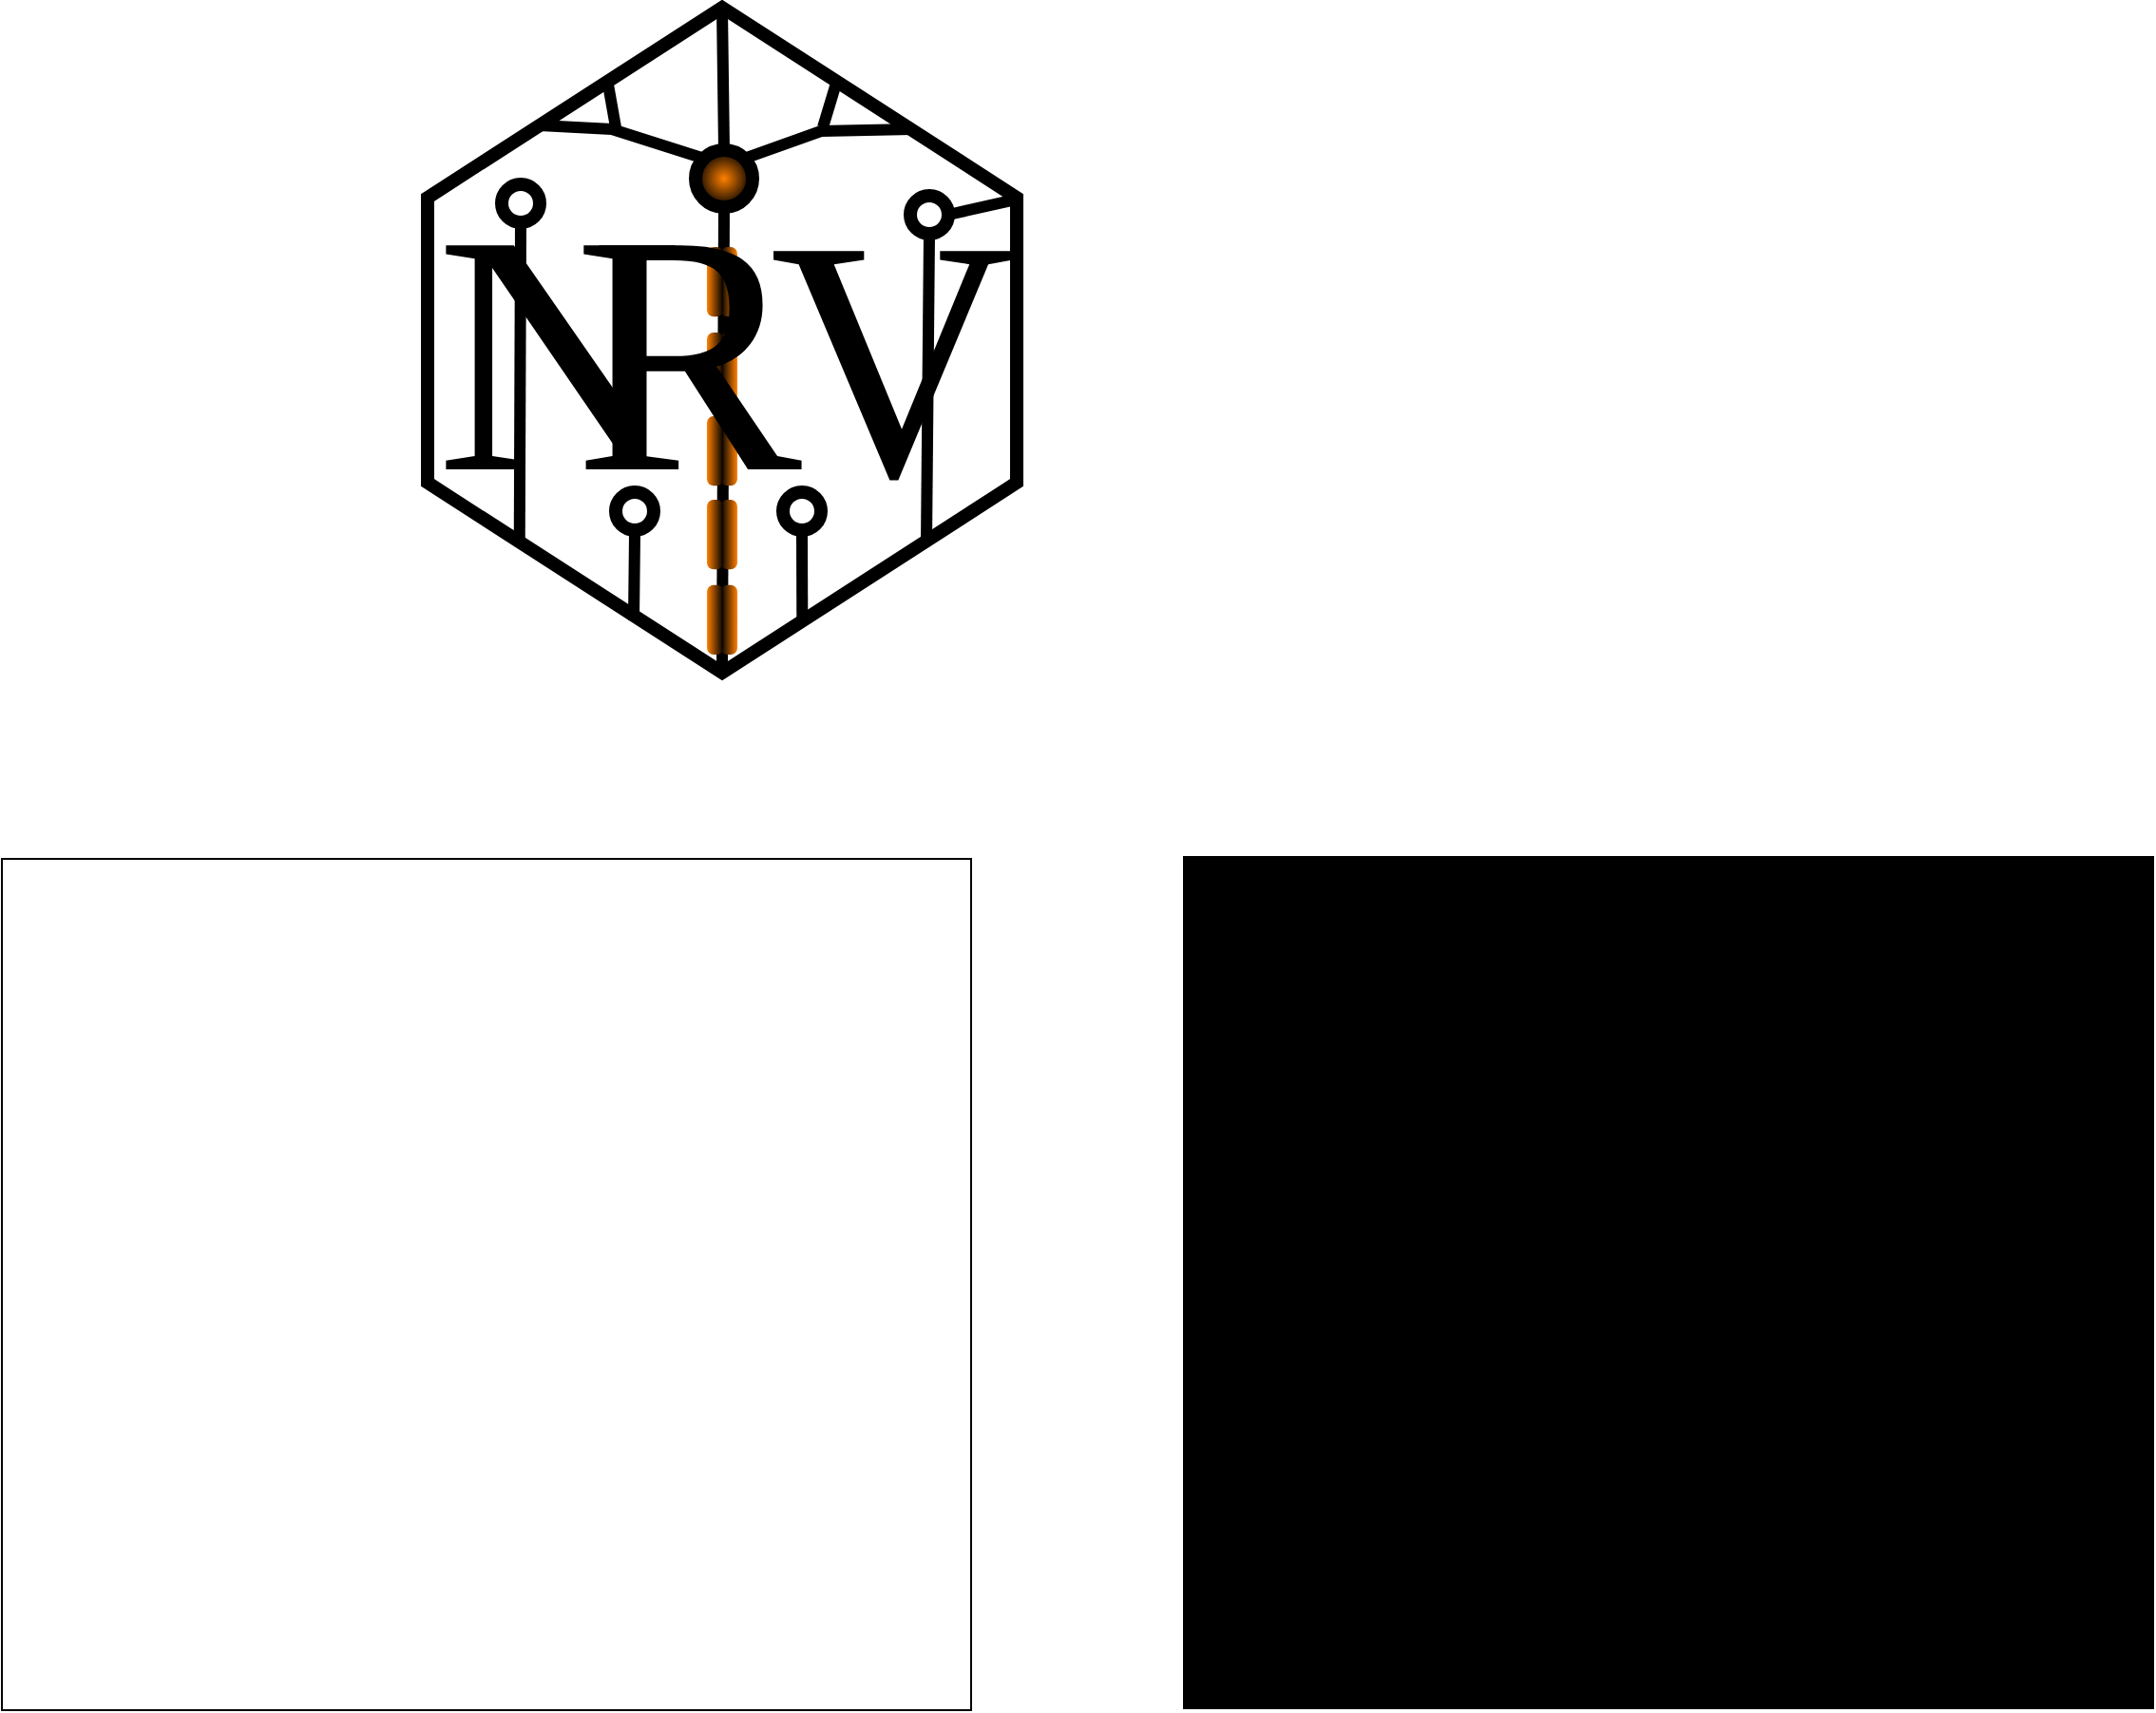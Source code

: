 <mxfile version="21.2.1" type="device" pages="4">
  <diagram name="V B&amp;W" id="UrG_lCSkFQvfo-MhE2YY">
    <mxGraphModel dx="3341" dy="1700" grid="1" gridSize="1" guides="1" tooltips="1" connect="1" arrows="1" fold="1" page="1" pageScale="1" pageWidth="827" pageHeight="1169" math="0" shadow="0">
      <root>
        <mxCell id="VeEIL8E56o80s0lGz2fd-0" />
        <mxCell id="VeEIL8E56o80s0lGz2fd-1" parent="VeEIL8E56o80s0lGz2fd-0" />
        <mxCell id="aMRiFwVcRuh5m5JrQTQK-43" value="" style="rounded=0;whiteSpace=wrap;html=1;fillColor=#000000;connectable=0;allowArrows=0;" parent="VeEIL8E56o80s0lGz2fd-1" vertex="1">
          <mxGeometry x="568" y="577" width="510" height="448" as="geometry" />
        </mxCell>
        <mxCell id="aMRiFwVcRuh5m5JrQTQK-44" value="" style="rounded=0;whiteSpace=wrap;html=1;connectable=0;allowArrows=0;" parent="VeEIL8E56o80s0lGz2fd-1" vertex="1">
          <mxGeometry x="-54" y="578" width="510" height="448" as="geometry" />
        </mxCell>
        <mxCell id="EVVM0_u2S-5vlTFjXPg--36" value="" style="group" parent="VeEIL8E56o80s0lGz2fd-1" vertex="1" connectable="0">
          <mxGeometry x="170" y="130" width="310" height="350" as="geometry" />
        </mxCell>
        <mxCell id="EVVM0_u2S-5vlTFjXPg--0" value="" style="shape=hexagon;perimeter=hexagonPerimeter2;whiteSpace=wrap;html=1;fixedSize=1;size=100;rotation=90;strokeWidth=7;fillColor=none;connectable=0;" parent="EVVM0_u2S-5vlTFjXPg--36" vertex="1">
          <mxGeometry x="-20" y="20" width="350" height="310" as="geometry" />
        </mxCell>
        <mxCell id="EVVM0_u2S-5vlTFjXPg--1" value="" style="ellipse;whiteSpace=wrap;html=1;strokeWidth=7;aspect=fixed;fillColor=#FF8000;gradientColor=default;gradientDirection=radial;" parent="EVVM0_u2S-5vlTFjXPg--36" vertex="1">
          <mxGeometry x="141" y="75" width="30" height="30" as="geometry" />
        </mxCell>
        <mxCell id="EVVM0_u2S-5vlTFjXPg--2" value="" style="ellipse;whiteSpace=wrap;html=1;strokeWidth=7;aspect=fixed;" parent="EVVM0_u2S-5vlTFjXPg--36" vertex="1">
          <mxGeometry x="39" y="93" width="20" height="20" as="geometry" />
        </mxCell>
        <mxCell id="EVVM0_u2S-5vlTFjXPg--3" value="" style="ellipse;whiteSpace=wrap;html=1;strokeWidth=7;aspect=fixed;" parent="EVVM0_u2S-5vlTFjXPg--36" vertex="1">
          <mxGeometry x="99" y="255" width="20" height="20" as="geometry" />
        </mxCell>
        <mxCell id="EVVM0_u2S-5vlTFjXPg--4" value="" style="endArrow=none;html=1;rounded=0;entryX=0;entryY=0;entryDx=0;entryDy=0;exitX=0.177;exitY=0.81;exitDx=0;exitDy=0;exitPerimeter=0;fontSize=19;strokeWidth=6;" parent="EVVM0_u2S-5vlTFjXPg--36" source="EVVM0_u2S-5vlTFjXPg--0" target="EVVM0_u2S-5vlTFjXPg--1" edge="1">
          <mxGeometry width="50" height="50" relative="1" as="geometry">
            <mxPoint x="174" y="312" as="sourcePoint" />
            <mxPoint x="224" y="262" as="targetPoint" />
            <Array as="points">
              <mxPoint x="97" y="64" />
            </Array>
          </mxGeometry>
        </mxCell>
        <mxCell id="EVVM0_u2S-5vlTFjXPg--5" value="" style="endArrow=none;html=1;rounded=0;entryX=0;entryY=0.75;entryDx=0;entryDy=0;strokeWidth=6;" parent="EVVM0_u2S-5vlTFjXPg--36" target="EVVM0_u2S-5vlTFjXPg--0" edge="1">
          <mxGeometry width="50" height="50" relative="1" as="geometry">
            <mxPoint x="99" y="63" as="sourcePoint" />
            <mxPoint x="224" y="262" as="targetPoint" />
          </mxGeometry>
        </mxCell>
        <mxCell id="EVVM0_u2S-5vlTFjXPg--6" value="" style="endArrow=none;html=1;rounded=0;entryX=0;entryY=0.5;entryDx=0;entryDy=0;strokeWidth=6;exitX=0.5;exitY=0;exitDx=0;exitDy=0;" parent="EVVM0_u2S-5vlTFjXPg--36" source="EVVM0_u2S-5vlTFjXPg--1" target="EVVM0_u2S-5vlTFjXPg--0" edge="1">
          <mxGeometry width="50" height="50" relative="1" as="geometry">
            <mxPoint x="101" y="75" as="sourcePoint" />
            <mxPoint x="96" y="40" as="targetPoint" />
          </mxGeometry>
        </mxCell>
        <mxCell id="EVVM0_u2S-5vlTFjXPg--7" value="" style="endArrow=none;html=1;rounded=0;entryX=1;entryY=0;entryDx=0;entryDy=0;exitX=0.183;exitY=0.177;exitDx=0;exitDy=0;exitPerimeter=0;fontSize=19;strokeWidth=6;" parent="EVVM0_u2S-5vlTFjXPg--36" source="EVVM0_u2S-5vlTFjXPg--0" target="EVVM0_u2S-5vlTFjXPg--1" edge="1">
          <mxGeometry width="50" height="50" relative="1" as="geometry">
            <mxPoint x="255" y="63" as="sourcePoint" />
            <mxPoint x="169" y="93" as="targetPoint" />
            <Array as="points">
              <mxPoint x="207" y="65" />
            </Array>
          </mxGeometry>
        </mxCell>
        <mxCell id="EVVM0_u2S-5vlTFjXPg--8" value="" style="endArrow=none;html=1;rounded=0;entryX=0;entryY=0.25;entryDx=0;entryDy=0;strokeWidth=6;" parent="EVVM0_u2S-5vlTFjXPg--36" target="EVVM0_u2S-5vlTFjXPg--0" edge="1">
          <mxGeometry width="50" height="50" relative="1" as="geometry">
            <mxPoint x="208" y="63" as="sourcePoint" />
            <mxPoint x="171" y="40" as="targetPoint" />
          </mxGeometry>
        </mxCell>
        <mxCell id="EVVM0_u2S-5vlTFjXPg--9" value="" style="endArrow=none;html=1;rounded=0;entryX=0.807;entryY=0.844;entryDx=0;entryDy=0;strokeWidth=6;exitX=0.5;exitY=1;exitDx=0;exitDy=0;entryPerimeter=0;" parent="EVVM0_u2S-5vlTFjXPg--36" source="EVVM0_u2S-5vlTFjXPg--2" target="EVVM0_u2S-5vlTFjXPg--0" edge="1">
          <mxGeometry width="50" height="50" relative="1" as="geometry">
            <mxPoint x="157" y="89" as="sourcePoint" />
            <mxPoint x="156" y="1" as="targetPoint" />
          </mxGeometry>
        </mxCell>
        <mxCell id="EVVM0_u2S-5vlTFjXPg--10" value="" style="endArrow=none;html=1;rounded=0;entryX=0.921;entryY=0.65;entryDx=0;entryDy=0;strokeWidth=6;exitX=0.5;exitY=1.088;exitDx=0;exitDy=0;entryPerimeter=0;exitPerimeter=0;" parent="EVVM0_u2S-5vlTFjXPg--36" source="EVVM0_u2S-5vlTFjXPg--3" target="EVVM0_u2S-5vlTFjXPg--0" edge="1">
          <mxGeometry width="50" height="50" relative="1" as="geometry">
            <mxPoint x="73" y="134" as="sourcePoint" />
            <mxPoint x="108.87" y="303.8" as="targetPoint" />
          </mxGeometry>
        </mxCell>
        <mxCell id="EVVM0_u2S-5vlTFjXPg--11" value="" style="ellipse;whiteSpace=wrap;html=1;strokeWidth=7;aspect=fixed;" parent="EVVM0_u2S-5vlTFjXPg--36" vertex="1">
          <mxGeometry x="187" y="255" width="20" height="20" as="geometry" />
        </mxCell>
        <mxCell id="EVVM0_u2S-5vlTFjXPg--12" value="" style="endArrow=none;html=1;rounded=0;entryX=0.922;entryY=0.364;entryDx=0;entryDy=0;strokeWidth=6;exitX=0.5;exitY=1.088;exitDx=0;exitDy=0;entryPerimeter=0;exitPerimeter=0;" parent="EVVM0_u2S-5vlTFjXPg--36" source="EVVM0_u2S-5vlTFjXPg--11" target="EVVM0_u2S-5vlTFjXPg--0" edge="1">
          <mxGeometry width="50" height="50" relative="1" as="geometry">
            <mxPoint x="161" y="139" as="sourcePoint" />
            <mxPoint x="197" y="309" as="targetPoint" />
          </mxGeometry>
        </mxCell>
        <mxCell id="EVVM0_u2S-5vlTFjXPg--13" value="" style="endArrow=none;html=1;rounded=0;entryX=1;entryY=0.5;entryDx=0;entryDy=0;strokeWidth=6;exitX=0.5;exitY=1;exitDx=0;exitDy=0;" parent="EVVM0_u2S-5vlTFjXPg--36" source="EVVM0_u2S-5vlTFjXPg--1" target="EVVM0_u2S-5vlTFjXPg--0" edge="1">
          <mxGeometry width="50" height="50" relative="1" as="geometry">
            <mxPoint x="110" y="265" as="sourcePoint" />
            <mxPoint x="109" y="323" as="targetPoint" />
          </mxGeometry>
        </mxCell>
        <mxCell id="EVVM0_u2S-5vlTFjXPg--14" value="" style="ellipse;whiteSpace=wrap;html=1;strokeWidth=7;aspect=fixed;" parent="EVVM0_u2S-5vlTFjXPg--36" vertex="1">
          <mxGeometry x="254" y="99" width="20" height="20" as="geometry" />
        </mxCell>
        <mxCell id="EVVM0_u2S-5vlTFjXPg--15" value="" style="endArrow=none;html=1;rounded=0;entryX=0.807;entryY=0.844;entryDx=0;entryDy=0;strokeWidth=6;exitX=0.5;exitY=1;exitDx=0;exitDy=0;entryPerimeter=0;" parent="EVVM0_u2S-5vlTFjXPg--36" source="EVVM0_u2S-5vlTFjXPg--14" edge="1">
          <mxGeometry width="50" height="50" relative="1" as="geometry">
            <mxPoint x="263.5" y="133" as="sourcePoint" />
            <mxPoint x="262.5" y="282" as="targetPoint" />
          </mxGeometry>
        </mxCell>
        <mxCell id="EVVM0_u2S-5vlTFjXPg--16" value="" style="endArrow=none;html=1;rounded=0;entryX=0.289;entryY=0.004;entryDx=0;entryDy=0;strokeWidth=6;exitX=1;exitY=0.5;exitDx=0;exitDy=0;entryPerimeter=0;" parent="EVVM0_u2S-5vlTFjXPg--36" source="EVVM0_u2S-5vlTFjXPg--14" target="EVVM0_u2S-5vlTFjXPg--0" edge="1">
          <mxGeometry width="50" height="50" relative="1" as="geometry">
            <mxPoint x="209" y="64" as="sourcePoint" />
            <mxPoint x="216" y="40" as="targetPoint" />
          </mxGeometry>
        </mxCell>
        <mxCell id="EVVM0_u2S-5vlTFjXPg--17" value="" style="group" parent="EVVM0_u2S-5vlTFjXPg--36" vertex="1" connectable="0">
          <mxGeometry x="147.025" y="303.875" width="15.98" height="36.62" as="geometry" />
        </mxCell>
        <mxCell id="EVVM0_u2S-5vlTFjXPg--18" value="" style="rounded=1;whiteSpace=wrap;html=1;rotation=90;fillColor=#000000;strokeColor=none;gradientColor=#FF8000;gradientDirection=north;arcSize=41;" parent="EVVM0_u2S-5vlTFjXPg--17" vertex="1">
          <mxGeometry x="-6.62" y="14.02" width="36.62" height="8.58" as="geometry" />
        </mxCell>
        <mxCell id="EVVM0_u2S-5vlTFjXPg--19" value="" style="rounded=1;whiteSpace=wrap;html=1;rotation=90;fillColor=#000000;strokeColor=none;gradientColor=#FF8000;gradientDirection=south;arcSize=41;" parent="EVVM0_u2S-5vlTFjXPg--17" vertex="1">
          <mxGeometry x="-14.02" y="14.02" width="36.62" height="8.58" as="geometry" />
        </mxCell>
        <mxCell id="EVVM0_u2S-5vlTFjXPg--20" value="" style="group;fillColor=none;" parent="EVVM0_u2S-5vlTFjXPg--36" vertex="1" connectable="0">
          <mxGeometry x="11" y="122" width="293.28" height="186.615" as="geometry" />
        </mxCell>
        <mxCell id="EVVM0_u2S-5vlTFjXPg--21" value="&lt;font style=&quot;font-size: 180px;&quot;&gt;N&lt;/font&gt;" style="text;html=1;strokeColor=none;fillColor=none;align=center;verticalAlign=middle;whiteSpace=wrap;rounded=0;fontFamily=Archive;fontSize=180;connectable=0;allowArrows=0;" parent="EVVM0_u2S-5vlTFjXPg--20" vertex="1">
          <mxGeometry width="117.038" height="120.333" as="geometry" />
        </mxCell>
        <mxCell id="EVVM0_u2S-5vlTFjXPg--22" value="&lt;font style=&quot;font-size: 180px;&quot;&gt;V&lt;/font&gt;" style="text;html=1;strokeColor=none;fillColor=none;align=center;verticalAlign=middle;whiteSpace=wrap;rounded=0;fontFamily=Archive;fontSize=180;connectable=0;allowArrows=0;" parent="EVVM0_u2S-5vlTFjXPg--20" vertex="1">
          <mxGeometry x="176.995" y="2.387" width="114.285" height="120.333" as="geometry" />
        </mxCell>
        <mxCell id="EVVM0_u2S-5vlTFjXPg--23" value="" style="group" parent="EVVM0_u2S-5vlTFjXPg--20" vertex="1" connectable="0">
          <mxGeometry x="135.995" y="136.995" width="16.01" height="37.5" as="geometry" />
        </mxCell>
        <mxCell id="EVVM0_u2S-5vlTFjXPg--24" value="" style="rounded=1;whiteSpace=wrap;html=1;rotation=90;fillColor=#000000;strokeColor=none;gradientColor=#FF8000;gradientDirection=north;arcSize=41;" parent="EVVM0_u2S-5vlTFjXPg--23" vertex="1">
          <mxGeometry x="-6.62" y="14.02" width="36.62" height="8.58" as="geometry" />
        </mxCell>
        <mxCell id="EVVM0_u2S-5vlTFjXPg--25" value="" style="rounded=1;whiteSpace=wrap;html=1;rotation=90;fillColor=#000000;strokeColor=none;gradientColor=#FF8000;gradientDirection=south;arcSize=41;" parent="EVVM0_u2S-5vlTFjXPg--23" vertex="1">
          <mxGeometry x="-14.02" y="14.02" width="36.62" height="8.58" as="geometry" />
        </mxCell>
        <mxCell id="EVVM0_u2S-5vlTFjXPg--26" value="" style="group" parent="EVVM0_u2S-5vlTFjXPg--23" vertex="1" connectable="0">
          <mxGeometry y="-44" width="16.01" height="37.51" as="geometry" />
        </mxCell>
        <mxCell id="EVVM0_u2S-5vlTFjXPg--27" value="" style="rounded=1;whiteSpace=wrap;html=1;rotation=90;fillColor=#000000;strokeColor=none;gradientColor=#FF8000;gradientDirection=north;arcSize=41;" parent="EVVM0_u2S-5vlTFjXPg--26" vertex="1">
          <mxGeometry x="-6.62" y="14.02" width="36.62" height="8.58" as="geometry" />
        </mxCell>
        <mxCell id="EVVM0_u2S-5vlTFjXPg--28" value="" style="rounded=1;whiteSpace=wrap;html=1;rotation=90;fillColor=#000000;strokeColor=none;gradientColor=#FF8000;gradientDirection=south;arcSize=41;" parent="EVVM0_u2S-5vlTFjXPg--26" vertex="1">
          <mxGeometry x="-14.02" y="14.02" width="36.62" height="8.58" as="geometry" />
        </mxCell>
        <mxCell id="EVVM0_u2S-5vlTFjXPg--29" value="" style="group" parent="EVVM0_u2S-5vlTFjXPg--26" vertex="1" connectable="0">
          <mxGeometry y="-43.99" width="15.98" height="36.62" as="geometry" />
        </mxCell>
        <mxCell id="EVVM0_u2S-5vlTFjXPg--30" value="" style="rounded=1;whiteSpace=wrap;html=1;rotation=90;fillColor=#000000;strokeColor=none;gradientColor=#FF8000;gradientDirection=north;arcSize=41;" parent="EVVM0_u2S-5vlTFjXPg--29" vertex="1">
          <mxGeometry x="-6.62" y="14.02" width="36.62" height="8.58" as="geometry" />
        </mxCell>
        <mxCell id="EVVM0_u2S-5vlTFjXPg--31" value="" style="rounded=1;whiteSpace=wrap;html=1;rotation=90;fillColor=#000000;strokeColor=none;gradientColor=#FF8000;gradientDirection=south;arcSize=41;" parent="EVVM0_u2S-5vlTFjXPg--29" vertex="1">
          <mxGeometry x="-14.02" y="14.02" width="36.62" height="8.58" as="geometry" />
        </mxCell>
        <mxCell id="EVVM0_u2S-5vlTFjXPg--32" value="" style="group" parent="EVVM0_u2S-5vlTFjXPg--20" vertex="1" connectable="0">
          <mxGeometry x="135.995" y="4.005" width="15.98" height="36.62" as="geometry" />
        </mxCell>
        <mxCell id="EVVM0_u2S-5vlTFjXPg--33" value="" style="rounded=1;whiteSpace=wrap;html=1;rotation=90;fillColor=#000000;strokeColor=none;gradientColor=#FF8000;gradientDirection=north;arcSize=41;" parent="EVVM0_u2S-5vlTFjXPg--32" vertex="1">
          <mxGeometry x="-6.62" y="14.02" width="36.62" height="8.58" as="geometry" />
        </mxCell>
        <mxCell id="EVVM0_u2S-5vlTFjXPg--34" value="" style="rounded=1;whiteSpace=wrap;html=1;rotation=90;fillColor=#000000;strokeColor=none;gradientColor=#FF8000;gradientDirection=south;arcSize=41;" parent="EVVM0_u2S-5vlTFjXPg--32" vertex="1">
          <mxGeometry x="-14.02" y="14.02" width="36.62" height="8.58" as="geometry" />
        </mxCell>
        <mxCell id="EVVM0_u2S-5vlTFjXPg--35" value="&lt;font style=&quot;font-size: 180px;&quot;&gt;R&lt;/font&gt;" style="text;html=1;strokeColor=none;fillColor=none;align=center;verticalAlign=middle;whiteSpace=wrap;rounded=0;fontFamily=Archive;fontSize=180;connectable=0;allowArrows=0;" parent="EVVM0_u2S-5vlTFjXPg--20" vertex="1">
          <mxGeometry x="69.001" width="114.285" height="120.333" as="geometry" />
        </mxCell>
      </root>
    </mxGraphModel>
  </diagram>
  <diagram name=" V color" id="Z9s8CBdVdzPxJGSmS4Ci">
    <mxGraphModel dx="4587" dy="1807" grid="1" gridSize="1" guides="1" tooltips="1" connect="1" arrows="1" fold="1" page="1" pageScale="1" pageWidth="827" pageHeight="1169" math="0" shadow="0">
      <root>
        <mxCell id="W413iL9ja3lEQ4Hf8mE9-0" />
        <mxCell id="W413iL9ja3lEQ4Hf8mE9-1" parent="W413iL9ja3lEQ4Hf8mE9-0" />
        <mxCell id="W413iL9ja3lEQ4Hf8mE9-38" value="" style="rounded=0;whiteSpace=wrap;html=1;fillColor=#000000;connectable=0;allowArrows=0;labelBackgroundColor=none;strokeColor=#D0CEE2;fontColor=#1A1A1A;" parent="W413iL9ja3lEQ4Hf8mE9-1" vertex="1">
          <mxGeometry x="-286" y="562" width="510" height="448" as="geometry" />
        </mxCell>
        <mxCell id="W413iL9ja3lEQ4Hf8mE9-39" value="" style="rounded=0;whiteSpace=wrap;html=1;connectable=0;allowArrows=0;labelBackgroundColor=none;" parent="W413iL9ja3lEQ4Hf8mE9-1" vertex="1">
          <mxGeometry x="-1594" y="561" width="510" height="448" as="geometry" />
        </mxCell>
        <mxCell id="Ux6HWMlnvlPbtgL19sCr-168" value="" style="rounded=0;whiteSpace=wrap;html=1;connectable=0;allowArrows=0;labelBackgroundColor=none;fillColor=#2998dc;" parent="W413iL9ja3lEQ4Hf8mE9-1" vertex="1">
          <mxGeometry x="-966" y="539" width="510" height="448" as="geometry" />
        </mxCell>
        <mxCell id="Ux6HWMlnvlPbtgL19sCr-169" value="" style="group" parent="W413iL9ja3lEQ4Hf8mE9-1" vertex="1" connectable="0">
          <mxGeometry x="-796" y="100" width="310" height="350" as="geometry" />
        </mxCell>
        <mxCell id="Ux6HWMlnvlPbtgL19sCr-98" value="" style="endArrow=none;html=1;rounded=0;entryX=0;entryY=0.5;entryDx=0;entryDy=0;strokeWidth=6;exitX=0.5;exitY=0;exitDx=0;exitDy=0;strokeColor=#736CA8;labelBackgroundColor=none;fontColor=default;" parent="Ux6HWMlnvlPbtgL19sCr-169" source="Ux6HWMlnvlPbtgL19sCr-93" target="Ux6HWMlnvlPbtgL19sCr-92" edge="1">
          <mxGeometry width="50" height="50" relative="1" as="geometry">
            <mxPoint x="101" y="75" as="sourcePoint" />
            <mxPoint x="96" y="40" as="targetPoint" />
          </mxGeometry>
        </mxCell>
        <mxCell id="Ux6HWMlnvlPbtgL19sCr-105" value="" style="endArrow=none;html=1;rounded=0;entryX=1;entryY=0.5;entryDx=0;entryDy=0;strokeWidth=6;exitX=0.5;exitY=1;exitDx=0;exitDy=0;strokeColor=#736CA8;labelBackgroundColor=none;fontColor=default;" parent="Ux6HWMlnvlPbtgL19sCr-169" source="Ux6HWMlnvlPbtgL19sCr-93" target="Ux6HWMlnvlPbtgL19sCr-92" edge="1">
          <mxGeometry width="50" height="50" relative="1" as="geometry">
            <mxPoint x="110" y="265" as="sourcePoint" />
            <mxPoint x="109" y="323" as="targetPoint" />
          </mxGeometry>
        </mxCell>
        <mxCell id="Ux6HWMlnvlPbtgL19sCr-96" value="" style="endArrow=none;html=1;rounded=0;entryX=0;entryY=0;entryDx=0;entryDy=0;exitX=0.177;exitY=0.81;exitDx=0;exitDy=0;exitPerimeter=0;fontSize=19;strokeWidth=6;strokeColor=#736CA8;labelBackgroundColor=none;fontColor=default;" parent="Ux6HWMlnvlPbtgL19sCr-169" source="Ux6HWMlnvlPbtgL19sCr-92" target="Ux6HWMlnvlPbtgL19sCr-93" edge="1">
          <mxGeometry width="50" height="50" relative="1" as="geometry">
            <mxPoint x="174" y="312" as="sourcePoint" />
            <mxPoint x="224" y="262" as="targetPoint" />
            <Array as="points">
              <mxPoint x="97" y="64" />
            </Array>
          </mxGeometry>
        </mxCell>
        <mxCell id="Ux6HWMlnvlPbtgL19sCr-97" value="" style="endArrow=none;html=1;rounded=0;entryX=0;entryY=0.75;entryDx=0;entryDy=0;strokeWidth=6;strokeColor=#736CA8;labelBackgroundColor=none;fontColor=default;" parent="Ux6HWMlnvlPbtgL19sCr-169" target="Ux6HWMlnvlPbtgL19sCr-92" edge="1">
          <mxGeometry width="50" height="50" relative="1" as="geometry">
            <mxPoint x="99" y="63" as="sourcePoint" />
            <mxPoint x="224" y="262" as="targetPoint" />
          </mxGeometry>
        </mxCell>
        <mxCell id="Ux6HWMlnvlPbtgL19sCr-99" value="" style="endArrow=none;html=1;rounded=0;entryX=1;entryY=0;entryDx=0;entryDy=0;fontSize=19;strokeWidth=6;strokeColor=#736CA8;labelBackgroundColor=none;fontColor=default;" parent="Ux6HWMlnvlPbtgL19sCr-169" target="Ux6HWMlnvlPbtgL19sCr-93" edge="1">
          <mxGeometry width="50" height="50" relative="1" as="geometry">
            <mxPoint x="254" y="65" as="sourcePoint" />
            <mxPoint x="169" y="93" as="targetPoint" />
            <Array as="points">
              <mxPoint x="209" y="68" />
            </Array>
          </mxGeometry>
        </mxCell>
        <mxCell id="Ux6HWMlnvlPbtgL19sCr-100" value="" style="endArrow=none;html=1;rounded=0;strokeWidth=6;strokeColor=#736CA8;labelBackgroundColor=none;fontColor=default;" parent="Ux6HWMlnvlPbtgL19sCr-169" edge="1">
          <mxGeometry width="50" height="50" relative="1" as="geometry">
            <mxPoint x="210" y="69" as="sourcePoint" />
            <mxPoint x="202" y="32" as="targetPoint" />
          </mxGeometry>
        </mxCell>
        <mxCell id="Ux6HWMlnvlPbtgL19sCr-101" value="" style="endArrow=none;html=1;rounded=0;strokeWidth=6;exitX=0.5;exitY=1;exitDx=0;exitDy=0;strokeColor=#736CA8;labelBackgroundColor=none;fontColor=default;" parent="Ux6HWMlnvlPbtgL19sCr-169" source="Ux6HWMlnvlPbtgL19sCr-94" edge="1">
          <mxGeometry width="50" height="50" relative="1" as="geometry">
            <mxPoint x="157" y="89" as="sourcePoint" />
            <mxPoint x="39" y="274" as="targetPoint" />
          </mxGeometry>
        </mxCell>
        <mxCell id="Ux6HWMlnvlPbtgL19sCr-102" value="" style="endArrow=none;html=1;rounded=0;strokeWidth=6;exitX=0.5;exitY=1.088;exitDx=0;exitDy=0;exitPerimeter=0;strokeColor=#736CA8;labelBackgroundColor=none;fontColor=default;" parent="Ux6HWMlnvlPbtgL19sCr-169" source="Ux6HWMlnvlPbtgL19sCr-95" edge="1">
          <mxGeometry width="50" height="50" relative="1" as="geometry">
            <mxPoint x="73" y="134" as="sourcePoint" />
            <mxPoint x="98" y="313" as="targetPoint" />
          </mxGeometry>
        </mxCell>
        <mxCell id="Ux6HWMlnvlPbtgL19sCr-104" value="" style="endArrow=none;html=1;rounded=0;strokeWidth=6;exitX=0.5;exitY=1.088;exitDx=0;exitDy=0;exitPerimeter=0;strokeColor=#736CA8;labelBackgroundColor=none;fontColor=default;" parent="Ux6HWMlnvlPbtgL19sCr-169" source="Ux6HWMlnvlPbtgL19sCr-103" edge="1">
          <mxGeometry width="50" height="50" relative="1" as="geometry">
            <mxPoint x="161" y="139" as="sourcePoint" />
            <mxPoint x="197" y="323" as="targetPoint" />
          </mxGeometry>
        </mxCell>
        <mxCell id="Ux6HWMlnvlPbtgL19sCr-107" value="" style="endArrow=none;html=1;rounded=0;strokeWidth=6;exitX=0.5;exitY=1;exitDx=0;exitDy=0;strokeColor=#736CA8;labelBackgroundColor=none;fontColor=default;" parent="Ux6HWMlnvlPbtgL19sCr-169" source="Ux6HWMlnvlPbtgL19sCr-106" edge="1">
          <mxGeometry width="50" height="50" relative="1" as="geometry">
            <mxPoint x="263.5" y="133" as="sourcePoint" />
            <mxPoint x="237" y="297" as="targetPoint" />
          </mxGeometry>
        </mxCell>
        <mxCell id="Ux6HWMlnvlPbtgL19sCr-108" value="" style="endArrow=none;html=1;rounded=0;entryX=1;entryY=0;entryDx=0;entryDy=0;strokeWidth=6;strokeColor=#736CA8;labelBackgroundColor=none;fontColor=default;" parent="Ux6HWMlnvlPbtgL19sCr-169" target="Ux6HWMlnvlPbtgL19sCr-106" edge="1">
          <mxGeometry width="50" height="50" relative="1" as="geometry">
            <mxPoint x="270" y="74" as="sourcePoint" />
            <mxPoint x="216" y="40" as="targetPoint" />
          </mxGeometry>
        </mxCell>
        <mxCell id="Ux6HWMlnvlPbtgL19sCr-109" value="" style="rounded=1;whiteSpace=wrap;html=1;rotation=90;fillColor=#736CA8;strokeColor=none;gradientDirection=north;arcSize=41;container=0;labelBackgroundColor=none;fontColor=#1A1A1A;gradientColor=#5D7F99;" parent="Ux6HWMlnvlPbtgL19sCr-169" vertex="1">
          <mxGeometry x="140.405" y="317.895" width="36.62" height="8.58" as="geometry" />
        </mxCell>
        <mxCell id="Ux6HWMlnvlPbtgL19sCr-110" value="" style="rounded=1;whiteSpace=wrap;html=1;rotation=90;fillColor=#736CA8;strokeColor=none;gradientDirection=south;arcSize=41;container=0;labelBackgroundColor=none;fontColor=#1A1A1A;gradientColor=#5D7F99;" parent="Ux6HWMlnvlPbtgL19sCr-169" vertex="1">
          <mxGeometry x="133.005" y="317.895" width="36.62" height="8.58" as="geometry" />
        </mxCell>
        <mxCell id="Ux6HWMlnvlPbtgL19sCr-111" value="" style="rounded=1;whiteSpace=wrap;html=1;rotation=90;fillColor=#736CA8;strokeColor=none;gradientDirection=north;arcSize=41;container=0;labelBackgroundColor=none;fontColor=#1A1A1A;gradientColor=#5D7F99;" parent="Ux6HWMlnvlPbtgL19sCr-169" vertex="1">
          <mxGeometry x="140.375" y="273.015" width="36.62" height="8.58" as="geometry" />
        </mxCell>
        <mxCell id="Ux6HWMlnvlPbtgL19sCr-112" value="" style="rounded=1;whiteSpace=wrap;html=1;rotation=90;fillColor=#736CA8;strokeColor=none;gradientDirection=south;arcSize=41;container=0;labelBackgroundColor=none;fontColor=#1A1A1A;gradientColor=#5D7F99;" parent="Ux6HWMlnvlPbtgL19sCr-169" vertex="1">
          <mxGeometry x="132.975" y="273.015" width="36.62" height="8.58" as="geometry" />
        </mxCell>
        <mxCell id="Ux6HWMlnvlPbtgL19sCr-113" value="" style="rounded=1;whiteSpace=wrap;html=1;rotation=90;fillColor=#736CA8;strokeColor=none;gradientDirection=north;arcSize=41;container=0;labelBackgroundColor=none;fontColor=#1A1A1A;gradientColor=#5D7F99;" parent="Ux6HWMlnvlPbtgL19sCr-169" vertex="1">
          <mxGeometry x="140.375" y="229.015" width="36.62" height="8.58" as="geometry" />
        </mxCell>
        <mxCell id="Ux6HWMlnvlPbtgL19sCr-114" value="" style="rounded=1;whiteSpace=wrap;html=1;rotation=90;fillColor=#736CA8;strokeColor=none;gradientDirection=south;arcSize=41;container=0;labelBackgroundColor=none;fontColor=#1A1A1A;gradientColor=#5D7F99;" parent="Ux6HWMlnvlPbtgL19sCr-169" vertex="1">
          <mxGeometry x="132.975" y="229.015" width="36.62" height="8.58" as="geometry" />
        </mxCell>
        <mxCell id="Ux6HWMlnvlPbtgL19sCr-164" value="" style="group;strokeColor=none;labelBackgroundColor=none;fontColor=#0066CC;" parent="Ux6HWMlnvlPbtgL19sCr-169" vertex="1" connectable="0">
          <mxGeometry x="7" y="125.997" width="291.28" height="120.336" as="geometry" />
        </mxCell>
        <mxCell id="Ux6HWMlnvlPbtgL19sCr-165" value="&lt;font style=&quot;font-size: 180px;&quot;&gt;N&lt;/font&gt;" style="text;html=1;strokeColor=none;fillColor=none;align=center;verticalAlign=middle;whiteSpace=wrap;rounded=0;fontFamily=Archive;fontSize=180;connectable=0;allowArrows=0;fontColor=#004C99;labelBackgroundColor=none;" parent="Ux6HWMlnvlPbtgL19sCr-164" vertex="1">
          <mxGeometry y="0.003" width="117.038" height="120.333" as="geometry" />
        </mxCell>
        <mxCell id="Ux6HWMlnvlPbtgL19sCr-166" value="&lt;font style=&quot;font-size: 180px;&quot;&gt;V&lt;/font&gt;" style="text;html=1;strokeColor=none;fillColor=none;align=center;verticalAlign=middle;whiteSpace=wrap;rounded=0;fontFamily=Archive;fontSize=180;connectable=0;allowArrows=0;fontColor=#004C99;labelBackgroundColor=none;" parent="Ux6HWMlnvlPbtgL19sCr-164" vertex="1">
          <mxGeometry x="176.995" width="114.285" height="120.333" as="geometry" />
        </mxCell>
        <mxCell id="Ux6HWMlnvlPbtgL19sCr-167" value="&lt;font style=&quot;font-size: 180px;&quot;&gt;R&lt;/font&gt;" style="text;html=1;strokeColor=none;fillColor=none;align=center;verticalAlign=middle;whiteSpace=wrap;rounded=0;fontFamily=Archive;fontSize=180;connectable=0;allowArrows=0;fontColor=#004C99;labelBackgroundColor=none;" parent="Ux6HWMlnvlPbtgL19sCr-164" vertex="1">
          <mxGeometry x="69.001" y="0.003" width="114.285" height="120.333" as="geometry" />
        </mxCell>
        <mxCell id="Ux6HWMlnvlPbtgL19sCr-94" value="" style="ellipse;whiteSpace=wrap;html=1;strokeWidth=7;aspect=fixed;strokeColor=#D0CEE2;fillColor=#D0CEE2;labelBackgroundColor=none;fontColor=#1A1A1A;" parent="Ux6HWMlnvlPbtgL19sCr-169" vertex="1">
          <mxGeometry x="29" y="95" width="20" height="20" as="geometry" />
        </mxCell>
        <mxCell id="Ux6HWMlnvlPbtgL19sCr-95" value="" style="ellipse;whiteSpace=wrap;html=1;strokeWidth=7;aspect=fixed;strokeColor=#D0CEE2;fillColor=#D0CEE2;labelBackgroundColor=none;fontColor=#1A1A1A;" parent="Ux6HWMlnvlPbtgL19sCr-169" vertex="1">
          <mxGeometry x="88" y="253" width="20" height="20" as="geometry" />
        </mxCell>
        <mxCell id="Ux6HWMlnvlPbtgL19sCr-103" value="" style="ellipse;whiteSpace=wrap;html=1;strokeWidth=7;aspect=fixed;strokeColor=#D0CEE2;fillColor=#D0CEE2;labelBackgroundColor=none;fontColor=#1A1A1A;" parent="Ux6HWMlnvlPbtgL19sCr-169" vertex="1">
          <mxGeometry x="187" y="273" width="20" height="20" as="geometry" />
        </mxCell>
        <mxCell id="Ux6HWMlnvlPbtgL19sCr-106" value="" style="ellipse;whiteSpace=wrap;html=1;strokeWidth=7;aspect=fixed;strokeColor=#D0CEE2;fillColor=#D0CEE2;labelBackgroundColor=none;fontColor=#1A1A1A;" parent="Ux6HWMlnvlPbtgL19sCr-169" vertex="1">
          <mxGeometry x="227" y="87" width="20" height="20" as="geometry" />
        </mxCell>
        <mxCell id="Ux6HWMlnvlPbtgL19sCr-93" value="" style="ellipse;whiteSpace=wrap;html=1;strokeWidth=6;aspect=fixed;fillColor=#7098B8;gradientDirection=radial;strokeColor=#D0CEE2;labelBackgroundColor=none;fontColor=#1A1A1A;gradientColor=#D0CEE2;" parent="Ux6HWMlnvlPbtgL19sCr-169" vertex="1">
          <mxGeometry x="141" y="75" width="30" height="30" as="geometry" />
        </mxCell>
        <mxCell id="Ux6HWMlnvlPbtgL19sCr-92" value="" style="shape=hexagon;perimeter=hexagonPerimeter2;whiteSpace=wrap;html=1;fixedSize=1;size=100;rotation=90;strokeWidth=7;fillColor=none;connectable=0;strokeColor=#D0CEE2;labelBackgroundColor=none;fontColor=#1A1A1A;" parent="Ux6HWMlnvlPbtgL19sCr-169" vertex="1">
          <mxGeometry x="-20" y="20" width="350" height="310" as="geometry" />
        </mxCell>
        <mxCell id="Ux6HWMlnvlPbtgL19sCr-198" value="" style="group" parent="W413iL9ja3lEQ4Hf8mE9-1" vertex="1" connectable="0">
          <mxGeometry x="-865" y="595" width="310" height="350" as="geometry" />
        </mxCell>
        <mxCell id="Ux6HWMlnvlPbtgL19sCr-199" value="" style="endArrow=none;html=1;rounded=0;entryX=0;entryY=0.5;entryDx=0;entryDy=0;strokeWidth=6;exitX=0.5;exitY=0;exitDx=0;exitDy=0;strokeColor=#736CA8;labelBackgroundColor=none;fontColor=default;" parent="Ux6HWMlnvlPbtgL19sCr-198" source="Ux6HWMlnvlPbtgL19sCr-224" target="Ux6HWMlnvlPbtgL19sCr-225" edge="1">
          <mxGeometry width="50" height="50" relative="1" as="geometry">
            <mxPoint x="101" y="75" as="sourcePoint" />
            <mxPoint x="96" y="40" as="targetPoint" />
          </mxGeometry>
        </mxCell>
        <mxCell id="Ux6HWMlnvlPbtgL19sCr-200" value="" style="endArrow=none;html=1;rounded=0;entryX=1;entryY=0.5;entryDx=0;entryDy=0;strokeWidth=6;exitX=0.5;exitY=1;exitDx=0;exitDy=0;strokeColor=#736CA8;labelBackgroundColor=none;fontColor=default;" parent="Ux6HWMlnvlPbtgL19sCr-198" source="Ux6HWMlnvlPbtgL19sCr-224" target="Ux6HWMlnvlPbtgL19sCr-225" edge="1">
          <mxGeometry width="50" height="50" relative="1" as="geometry">
            <mxPoint x="110" y="265" as="sourcePoint" />
            <mxPoint x="109" y="323" as="targetPoint" />
          </mxGeometry>
        </mxCell>
        <mxCell id="Ux6HWMlnvlPbtgL19sCr-201" value="" style="endArrow=none;html=1;rounded=0;entryX=0;entryY=0;entryDx=0;entryDy=0;exitX=0.177;exitY=0.81;exitDx=0;exitDy=0;exitPerimeter=0;fontSize=19;strokeWidth=6;strokeColor=#736CA8;labelBackgroundColor=none;fontColor=default;" parent="Ux6HWMlnvlPbtgL19sCr-198" source="Ux6HWMlnvlPbtgL19sCr-225" target="Ux6HWMlnvlPbtgL19sCr-224" edge="1">
          <mxGeometry width="50" height="50" relative="1" as="geometry">
            <mxPoint x="174" y="312" as="sourcePoint" />
            <mxPoint x="224" y="262" as="targetPoint" />
            <Array as="points">
              <mxPoint x="97" y="64" />
            </Array>
          </mxGeometry>
        </mxCell>
        <mxCell id="Ux6HWMlnvlPbtgL19sCr-202" value="" style="endArrow=none;html=1;rounded=0;entryX=0;entryY=0.75;entryDx=0;entryDy=0;strokeWidth=6;strokeColor=#736CA8;labelBackgroundColor=none;fontColor=default;" parent="Ux6HWMlnvlPbtgL19sCr-198" target="Ux6HWMlnvlPbtgL19sCr-225" edge="1">
          <mxGeometry width="50" height="50" relative="1" as="geometry">
            <mxPoint x="99" y="63" as="sourcePoint" />
            <mxPoint x="224" y="262" as="targetPoint" />
          </mxGeometry>
        </mxCell>
        <mxCell id="Ux6HWMlnvlPbtgL19sCr-203" value="" style="endArrow=none;html=1;rounded=0;entryX=1;entryY=0;entryDx=0;entryDy=0;fontSize=19;strokeWidth=6;strokeColor=#736CA8;labelBackgroundColor=none;fontColor=default;" parent="Ux6HWMlnvlPbtgL19sCr-198" target="Ux6HWMlnvlPbtgL19sCr-224" edge="1">
          <mxGeometry width="50" height="50" relative="1" as="geometry">
            <mxPoint x="254" y="65" as="sourcePoint" />
            <mxPoint x="169" y="93" as="targetPoint" />
            <Array as="points">
              <mxPoint x="209" y="68" />
            </Array>
          </mxGeometry>
        </mxCell>
        <mxCell id="Ux6HWMlnvlPbtgL19sCr-204" value="" style="endArrow=none;html=1;rounded=0;strokeWidth=6;strokeColor=#736CA8;labelBackgroundColor=none;fontColor=default;" parent="Ux6HWMlnvlPbtgL19sCr-198" edge="1">
          <mxGeometry width="50" height="50" relative="1" as="geometry">
            <mxPoint x="210" y="69" as="sourcePoint" />
            <mxPoint x="202" y="32" as="targetPoint" />
          </mxGeometry>
        </mxCell>
        <mxCell id="Ux6HWMlnvlPbtgL19sCr-205" value="" style="endArrow=none;html=1;rounded=0;strokeWidth=6;exitX=0.5;exitY=1;exitDx=0;exitDy=0;strokeColor=#736CA8;labelBackgroundColor=none;fontColor=default;" parent="Ux6HWMlnvlPbtgL19sCr-198" source="Ux6HWMlnvlPbtgL19sCr-220" edge="1">
          <mxGeometry width="50" height="50" relative="1" as="geometry">
            <mxPoint x="157" y="89" as="sourcePoint" />
            <mxPoint x="39" y="274" as="targetPoint" />
          </mxGeometry>
        </mxCell>
        <mxCell id="Ux6HWMlnvlPbtgL19sCr-206" value="" style="endArrow=none;html=1;rounded=0;strokeWidth=6;exitX=0.5;exitY=1.088;exitDx=0;exitDy=0;exitPerimeter=0;strokeColor=#736CA8;labelBackgroundColor=none;fontColor=default;" parent="Ux6HWMlnvlPbtgL19sCr-198" source="Ux6HWMlnvlPbtgL19sCr-221" edge="1">
          <mxGeometry width="50" height="50" relative="1" as="geometry">
            <mxPoint x="73" y="134" as="sourcePoint" />
            <mxPoint x="98" y="313" as="targetPoint" />
          </mxGeometry>
        </mxCell>
        <mxCell id="Ux6HWMlnvlPbtgL19sCr-207" value="" style="endArrow=none;html=1;rounded=0;strokeWidth=6;exitX=0.5;exitY=1.088;exitDx=0;exitDy=0;exitPerimeter=0;strokeColor=#736CA8;labelBackgroundColor=none;fontColor=default;" parent="Ux6HWMlnvlPbtgL19sCr-198" source="Ux6HWMlnvlPbtgL19sCr-222" edge="1">
          <mxGeometry width="50" height="50" relative="1" as="geometry">
            <mxPoint x="161" y="139" as="sourcePoint" />
            <mxPoint x="197" y="323" as="targetPoint" />
          </mxGeometry>
        </mxCell>
        <mxCell id="Ux6HWMlnvlPbtgL19sCr-208" value="" style="endArrow=none;html=1;rounded=0;strokeWidth=6;exitX=0.5;exitY=1;exitDx=0;exitDy=0;strokeColor=#736CA8;labelBackgroundColor=none;fontColor=default;" parent="Ux6HWMlnvlPbtgL19sCr-198" source="Ux6HWMlnvlPbtgL19sCr-223" edge="1">
          <mxGeometry width="50" height="50" relative="1" as="geometry">
            <mxPoint x="263.5" y="133" as="sourcePoint" />
            <mxPoint x="237" y="297" as="targetPoint" />
          </mxGeometry>
        </mxCell>
        <mxCell id="Ux6HWMlnvlPbtgL19sCr-209" value="" style="endArrow=none;html=1;rounded=0;entryX=1;entryY=0;entryDx=0;entryDy=0;strokeWidth=6;strokeColor=#736CA8;labelBackgroundColor=none;fontColor=default;" parent="Ux6HWMlnvlPbtgL19sCr-198" target="Ux6HWMlnvlPbtgL19sCr-223" edge="1">
          <mxGeometry width="50" height="50" relative="1" as="geometry">
            <mxPoint x="270" y="74" as="sourcePoint" />
            <mxPoint x="216" y="40" as="targetPoint" />
          </mxGeometry>
        </mxCell>
        <mxCell id="Ux6HWMlnvlPbtgL19sCr-210" value="" style="rounded=1;whiteSpace=wrap;html=1;rotation=90;fillColor=#736CA8;strokeColor=none;gradientDirection=north;arcSize=41;container=0;labelBackgroundColor=none;fontColor=#1A1A1A;gradientColor=#5D7F99;" parent="Ux6HWMlnvlPbtgL19sCr-198" vertex="1">
          <mxGeometry x="140.405" y="317.895" width="36.62" height="8.58" as="geometry" />
        </mxCell>
        <mxCell id="Ux6HWMlnvlPbtgL19sCr-211" value="" style="rounded=1;whiteSpace=wrap;html=1;rotation=90;fillColor=#736CA8;strokeColor=none;gradientDirection=south;arcSize=41;container=0;labelBackgroundColor=none;fontColor=#1A1A1A;gradientColor=#5D7F99;" parent="Ux6HWMlnvlPbtgL19sCr-198" vertex="1">
          <mxGeometry x="133.005" y="317.895" width="36.62" height="8.58" as="geometry" />
        </mxCell>
        <mxCell id="Ux6HWMlnvlPbtgL19sCr-212" value="" style="rounded=1;whiteSpace=wrap;html=1;rotation=90;fillColor=#736CA8;strokeColor=none;gradientDirection=north;arcSize=41;container=0;labelBackgroundColor=none;fontColor=#1A1A1A;gradientColor=#5D7F99;" parent="Ux6HWMlnvlPbtgL19sCr-198" vertex="1">
          <mxGeometry x="140.375" y="273.015" width="36.62" height="8.58" as="geometry" />
        </mxCell>
        <mxCell id="Ux6HWMlnvlPbtgL19sCr-213" value="" style="rounded=1;whiteSpace=wrap;html=1;rotation=90;fillColor=#736CA8;strokeColor=none;gradientDirection=south;arcSize=41;container=0;labelBackgroundColor=none;fontColor=#1A1A1A;gradientColor=#5D7F99;" parent="Ux6HWMlnvlPbtgL19sCr-198" vertex="1">
          <mxGeometry x="132.975" y="273.015" width="36.62" height="8.58" as="geometry" />
        </mxCell>
        <mxCell id="Ux6HWMlnvlPbtgL19sCr-214" value="" style="rounded=1;whiteSpace=wrap;html=1;rotation=90;fillColor=#736CA8;strokeColor=none;gradientDirection=north;arcSize=41;container=0;labelBackgroundColor=none;fontColor=#1A1A1A;gradientColor=#5D7F99;" parent="Ux6HWMlnvlPbtgL19sCr-198" vertex="1">
          <mxGeometry x="140.375" y="229.015" width="36.62" height="8.58" as="geometry" />
        </mxCell>
        <mxCell id="Ux6HWMlnvlPbtgL19sCr-215" value="" style="rounded=1;whiteSpace=wrap;html=1;rotation=90;fillColor=#736CA8;strokeColor=none;gradientDirection=south;arcSize=41;container=0;labelBackgroundColor=none;fontColor=#1A1A1A;gradientColor=#5D7F99;" parent="Ux6HWMlnvlPbtgL19sCr-198" vertex="1">
          <mxGeometry x="132.975" y="229.015" width="36.62" height="8.58" as="geometry" />
        </mxCell>
        <mxCell id="Ux6HWMlnvlPbtgL19sCr-216" value="" style="group;strokeColor=none;labelBackgroundColor=none;fontColor=#0066CC;" parent="Ux6HWMlnvlPbtgL19sCr-198" vertex="1" connectable="0">
          <mxGeometry x="7" y="125.997" width="291.28" height="120.336" as="geometry" />
        </mxCell>
        <mxCell id="Ux6HWMlnvlPbtgL19sCr-217" value="&lt;font style=&quot;font-size: 180px;&quot;&gt;N&lt;/font&gt;" style="text;html=1;strokeColor=none;fillColor=none;align=center;verticalAlign=middle;whiteSpace=wrap;rounded=0;fontFamily=Archive;fontSize=180;connectable=0;allowArrows=0;fontColor=#004C99;labelBackgroundColor=none;" parent="Ux6HWMlnvlPbtgL19sCr-216" vertex="1">
          <mxGeometry y="0.003" width="117.038" height="120.333" as="geometry" />
        </mxCell>
        <mxCell id="Ux6HWMlnvlPbtgL19sCr-218" value="&lt;font style=&quot;font-size: 180px;&quot;&gt;V&lt;/font&gt;" style="text;html=1;strokeColor=none;fillColor=none;align=center;verticalAlign=middle;whiteSpace=wrap;rounded=0;fontFamily=Archive;fontSize=180;connectable=0;allowArrows=0;fontColor=#004C99;labelBackgroundColor=none;" parent="Ux6HWMlnvlPbtgL19sCr-216" vertex="1">
          <mxGeometry x="176.995" width="114.285" height="120.333" as="geometry" />
        </mxCell>
        <mxCell id="Ux6HWMlnvlPbtgL19sCr-219" value="&lt;font style=&quot;font-size: 180px;&quot;&gt;R&lt;/font&gt;" style="text;html=1;strokeColor=none;fillColor=none;align=center;verticalAlign=middle;whiteSpace=wrap;rounded=0;fontFamily=Archive;fontSize=180;connectable=0;allowArrows=0;fontColor=#004C99;labelBackgroundColor=none;" parent="Ux6HWMlnvlPbtgL19sCr-216" vertex="1">
          <mxGeometry x="69.001" y="0.003" width="114.285" height="120.333" as="geometry" />
        </mxCell>
        <mxCell id="Ux6HWMlnvlPbtgL19sCr-220" value="" style="ellipse;whiteSpace=wrap;html=1;strokeWidth=7;aspect=fixed;strokeColor=#D0CEE2;fillColor=#D0CEE2;labelBackgroundColor=none;fontColor=#1A1A1A;" parent="Ux6HWMlnvlPbtgL19sCr-198" vertex="1">
          <mxGeometry x="29" y="95" width="20" height="20" as="geometry" />
        </mxCell>
        <mxCell id="Ux6HWMlnvlPbtgL19sCr-221" value="" style="ellipse;whiteSpace=wrap;html=1;strokeWidth=7;aspect=fixed;strokeColor=#D0CEE2;fillColor=#D0CEE2;labelBackgroundColor=none;fontColor=#1A1A1A;" parent="Ux6HWMlnvlPbtgL19sCr-198" vertex="1">
          <mxGeometry x="88" y="253" width="20" height="20" as="geometry" />
        </mxCell>
        <mxCell id="Ux6HWMlnvlPbtgL19sCr-222" value="" style="ellipse;whiteSpace=wrap;html=1;strokeWidth=7;aspect=fixed;strokeColor=#D0CEE2;fillColor=#D0CEE2;labelBackgroundColor=none;fontColor=#1A1A1A;" parent="Ux6HWMlnvlPbtgL19sCr-198" vertex="1">
          <mxGeometry x="187" y="273" width="20" height="20" as="geometry" />
        </mxCell>
        <mxCell id="Ux6HWMlnvlPbtgL19sCr-223" value="" style="ellipse;whiteSpace=wrap;html=1;strokeWidth=7;aspect=fixed;strokeColor=#D0CEE2;fillColor=#D0CEE2;labelBackgroundColor=none;fontColor=#1A1A1A;" parent="Ux6HWMlnvlPbtgL19sCr-198" vertex="1">
          <mxGeometry x="227" y="87" width="20" height="20" as="geometry" />
        </mxCell>
        <mxCell id="Ux6HWMlnvlPbtgL19sCr-224" value="" style="ellipse;whiteSpace=wrap;html=1;strokeWidth=6;aspect=fixed;fillColor=#7098B8;gradientDirection=radial;strokeColor=#D0CEE2;labelBackgroundColor=none;fontColor=#1A1A1A;gradientColor=#D0CEE2;" parent="Ux6HWMlnvlPbtgL19sCr-198" vertex="1">
          <mxGeometry x="141" y="75" width="30" height="30" as="geometry" />
        </mxCell>
        <mxCell id="Ux6HWMlnvlPbtgL19sCr-225" value="" style="shape=hexagon;perimeter=hexagonPerimeter2;whiteSpace=wrap;html=1;fixedSize=1;size=100;rotation=90;strokeWidth=7;fillColor=none;connectable=0;strokeColor=#D0CEE2;labelBackgroundColor=none;fontColor=#1A1A1A;" parent="Ux6HWMlnvlPbtgL19sCr-198" vertex="1">
          <mxGeometry x="-20" y="20" width="350" height="310" as="geometry" />
        </mxCell>
        <mxCell id="Ux6HWMlnvlPbtgL19sCr-226" value="" style="group" parent="W413iL9ja3lEQ4Hf8mE9-1" vertex="1" connectable="0">
          <mxGeometry x="-1541" y="620" width="310" height="350" as="geometry" />
        </mxCell>
        <mxCell id="Ux6HWMlnvlPbtgL19sCr-227" value="" style="endArrow=none;html=1;rounded=0;entryX=0;entryY=0.5;entryDx=0;entryDy=0;strokeWidth=6;exitX=0.5;exitY=0;exitDx=0;exitDy=0;strokeColor=#736CA8;labelBackgroundColor=none;fontColor=default;" parent="Ux6HWMlnvlPbtgL19sCr-226" source="Ux6HWMlnvlPbtgL19sCr-252" target="Ux6HWMlnvlPbtgL19sCr-253" edge="1">
          <mxGeometry width="50" height="50" relative="1" as="geometry">
            <mxPoint x="101" y="75" as="sourcePoint" />
            <mxPoint x="96" y="40" as="targetPoint" />
          </mxGeometry>
        </mxCell>
        <mxCell id="Ux6HWMlnvlPbtgL19sCr-228" value="" style="endArrow=none;html=1;rounded=0;entryX=1;entryY=0.5;entryDx=0;entryDy=0;strokeWidth=6;exitX=0.5;exitY=1;exitDx=0;exitDy=0;strokeColor=#736CA8;labelBackgroundColor=none;fontColor=default;" parent="Ux6HWMlnvlPbtgL19sCr-226" source="Ux6HWMlnvlPbtgL19sCr-252" target="Ux6HWMlnvlPbtgL19sCr-253" edge="1">
          <mxGeometry width="50" height="50" relative="1" as="geometry">
            <mxPoint x="110" y="265" as="sourcePoint" />
            <mxPoint x="109" y="323" as="targetPoint" />
          </mxGeometry>
        </mxCell>
        <mxCell id="Ux6HWMlnvlPbtgL19sCr-229" value="" style="endArrow=none;html=1;rounded=0;entryX=0;entryY=0;entryDx=0;entryDy=0;exitX=0.177;exitY=0.81;exitDx=0;exitDy=0;exitPerimeter=0;fontSize=19;strokeWidth=6;strokeColor=#736CA8;labelBackgroundColor=none;fontColor=default;" parent="Ux6HWMlnvlPbtgL19sCr-226" source="Ux6HWMlnvlPbtgL19sCr-253" target="Ux6HWMlnvlPbtgL19sCr-252" edge="1">
          <mxGeometry width="50" height="50" relative="1" as="geometry">
            <mxPoint x="174" y="312" as="sourcePoint" />
            <mxPoint x="224" y="262" as="targetPoint" />
            <Array as="points">
              <mxPoint x="97" y="64" />
            </Array>
          </mxGeometry>
        </mxCell>
        <mxCell id="Ux6HWMlnvlPbtgL19sCr-230" value="" style="endArrow=none;html=1;rounded=0;entryX=0;entryY=0.75;entryDx=0;entryDy=0;strokeWidth=6;strokeColor=#736CA8;labelBackgroundColor=none;fontColor=default;" parent="Ux6HWMlnvlPbtgL19sCr-226" target="Ux6HWMlnvlPbtgL19sCr-253" edge="1">
          <mxGeometry width="50" height="50" relative="1" as="geometry">
            <mxPoint x="99" y="63" as="sourcePoint" />
            <mxPoint x="224" y="262" as="targetPoint" />
          </mxGeometry>
        </mxCell>
        <mxCell id="Ux6HWMlnvlPbtgL19sCr-231" value="" style="endArrow=none;html=1;rounded=0;entryX=1;entryY=0;entryDx=0;entryDy=0;fontSize=19;strokeWidth=6;strokeColor=#736CA8;labelBackgroundColor=none;fontColor=default;" parent="Ux6HWMlnvlPbtgL19sCr-226" target="Ux6HWMlnvlPbtgL19sCr-252" edge="1">
          <mxGeometry width="50" height="50" relative="1" as="geometry">
            <mxPoint x="254" y="65" as="sourcePoint" />
            <mxPoint x="169" y="93" as="targetPoint" />
            <Array as="points">
              <mxPoint x="209" y="68" />
            </Array>
          </mxGeometry>
        </mxCell>
        <mxCell id="Ux6HWMlnvlPbtgL19sCr-232" value="" style="endArrow=none;html=1;rounded=0;strokeWidth=6;strokeColor=#736CA8;labelBackgroundColor=none;fontColor=default;" parent="Ux6HWMlnvlPbtgL19sCr-226" edge="1">
          <mxGeometry width="50" height="50" relative="1" as="geometry">
            <mxPoint x="210" y="69" as="sourcePoint" />
            <mxPoint x="202" y="32" as="targetPoint" />
          </mxGeometry>
        </mxCell>
        <mxCell id="Ux6HWMlnvlPbtgL19sCr-233" value="" style="endArrow=none;html=1;rounded=0;strokeWidth=6;exitX=0.5;exitY=1;exitDx=0;exitDy=0;strokeColor=#736CA8;labelBackgroundColor=none;fontColor=default;" parent="Ux6HWMlnvlPbtgL19sCr-226" source="Ux6HWMlnvlPbtgL19sCr-248" edge="1">
          <mxGeometry width="50" height="50" relative="1" as="geometry">
            <mxPoint x="157" y="89" as="sourcePoint" />
            <mxPoint x="39" y="274" as="targetPoint" />
          </mxGeometry>
        </mxCell>
        <mxCell id="Ux6HWMlnvlPbtgL19sCr-234" value="" style="endArrow=none;html=1;rounded=0;strokeWidth=6;exitX=0.5;exitY=1.088;exitDx=0;exitDy=0;exitPerimeter=0;strokeColor=#736CA8;labelBackgroundColor=none;fontColor=default;" parent="Ux6HWMlnvlPbtgL19sCr-226" source="Ux6HWMlnvlPbtgL19sCr-249" edge="1">
          <mxGeometry width="50" height="50" relative="1" as="geometry">
            <mxPoint x="73" y="134" as="sourcePoint" />
            <mxPoint x="98" y="313" as="targetPoint" />
          </mxGeometry>
        </mxCell>
        <mxCell id="Ux6HWMlnvlPbtgL19sCr-235" value="" style="endArrow=none;html=1;rounded=0;strokeWidth=6;exitX=0.5;exitY=1.088;exitDx=0;exitDy=0;exitPerimeter=0;strokeColor=#736CA8;labelBackgroundColor=none;fontColor=default;" parent="Ux6HWMlnvlPbtgL19sCr-226" source="Ux6HWMlnvlPbtgL19sCr-250" edge="1">
          <mxGeometry width="50" height="50" relative="1" as="geometry">
            <mxPoint x="161" y="139" as="sourcePoint" />
            <mxPoint x="197" y="323" as="targetPoint" />
          </mxGeometry>
        </mxCell>
        <mxCell id="Ux6HWMlnvlPbtgL19sCr-236" value="" style="endArrow=none;html=1;rounded=0;strokeWidth=6;exitX=0.5;exitY=1;exitDx=0;exitDy=0;strokeColor=#736CA8;labelBackgroundColor=none;fontColor=default;" parent="Ux6HWMlnvlPbtgL19sCr-226" source="Ux6HWMlnvlPbtgL19sCr-251" edge="1">
          <mxGeometry width="50" height="50" relative="1" as="geometry">
            <mxPoint x="263.5" y="133" as="sourcePoint" />
            <mxPoint x="237" y="297" as="targetPoint" />
          </mxGeometry>
        </mxCell>
        <mxCell id="Ux6HWMlnvlPbtgL19sCr-237" value="" style="endArrow=none;html=1;rounded=0;entryX=1;entryY=0;entryDx=0;entryDy=0;strokeWidth=6;strokeColor=#736CA8;labelBackgroundColor=none;fontColor=default;" parent="Ux6HWMlnvlPbtgL19sCr-226" target="Ux6HWMlnvlPbtgL19sCr-251" edge="1">
          <mxGeometry width="50" height="50" relative="1" as="geometry">
            <mxPoint x="270" y="74" as="sourcePoint" />
            <mxPoint x="216" y="40" as="targetPoint" />
          </mxGeometry>
        </mxCell>
        <mxCell id="Ux6HWMlnvlPbtgL19sCr-238" value="" style="rounded=1;whiteSpace=wrap;html=1;rotation=90;fillColor=#736CA8;strokeColor=none;gradientDirection=north;arcSize=41;container=0;labelBackgroundColor=none;fontColor=#1A1A1A;gradientColor=#5D7F99;" parent="Ux6HWMlnvlPbtgL19sCr-226" vertex="1">
          <mxGeometry x="140.405" y="317.895" width="36.62" height="8.58" as="geometry" />
        </mxCell>
        <mxCell id="Ux6HWMlnvlPbtgL19sCr-239" value="" style="rounded=1;whiteSpace=wrap;html=1;rotation=90;fillColor=#736CA8;strokeColor=none;gradientDirection=south;arcSize=41;container=0;labelBackgroundColor=none;fontColor=#1A1A1A;gradientColor=#5D7F99;" parent="Ux6HWMlnvlPbtgL19sCr-226" vertex="1">
          <mxGeometry x="133.005" y="317.895" width="36.62" height="8.58" as="geometry" />
        </mxCell>
        <mxCell id="Ux6HWMlnvlPbtgL19sCr-240" value="" style="rounded=1;whiteSpace=wrap;html=1;rotation=90;fillColor=#736CA8;strokeColor=none;gradientDirection=north;arcSize=41;container=0;labelBackgroundColor=none;fontColor=#1A1A1A;gradientColor=#5D7F99;" parent="Ux6HWMlnvlPbtgL19sCr-226" vertex="1">
          <mxGeometry x="140.375" y="273.015" width="36.62" height="8.58" as="geometry" />
        </mxCell>
        <mxCell id="Ux6HWMlnvlPbtgL19sCr-241" value="" style="rounded=1;whiteSpace=wrap;html=1;rotation=90;fillColor=#736CA8;strokeColor=none;gradientDirection=south;arcSize=41;container=0;labelBackgroundColor=none;fontColor=#1A1A1A;gradientColor=#5D7F99;" parent="Ux6HWMlnvlPbtgL19sCr-226" vertex="1">
          <mxGeometry x="132.975" y="273.015" width="36.62" height="8.58" as="geometry" />
        </mxCell>
        <mxCell id="Ux6HWMlnvlPbtgL19sCr-242" value="" style="rounded=1;whiteSpace=wrap;html=1;rotation=90;fillColor=#736CA8;strokeColor=none;gradientDirection=north;arcSize=41;container=0;labelBackgroundColor=none;fontColor=#1A1A1A;gradientColor=#5D7F99;" parent="Ux6HWMlnvlPbtgL19sCr-226" vertex="1">
          <mxGeometry x="140.375" y="229.015" width="36.62" height="8.58" as="geometry" />
        </mxCell>
        <mxCell id="Ux6HWMlnvlPbtgL19sCr-243" value="" style="rounded=1;whiteSpace=wrap;html=1;rotation=90;fillColor=#736CA8;strokeColor=none;gradientDirection=south;arcSize=41;container=0;labelBackgroundColor=none;fontColor=#1A1A1A;gradientColor=#5D7F99;" parent="Ux6HWMlnvlPbtgL19sCr-226" vertex="1">
          <mxGeometry x="132.975" y="229.015" width="36.62" height="8.58" as="geometry" />
        </mxCell>
        <mxCell id="Ux6HWMlnvlPbtgL19sCr-244" value="" style="group;strokeColor=none;labelBackgroundColor=none;fontColor=#0066CC;" parent="Ux6HWMlnvlPbtgL19sCr-226" vertex="1" connectable="0">
          <mxGeometry x="7" y="125.997" width="291.28" height="120.336" as="geometry" />
        </mxCell>
        <mxCell id="Ux6HWMlnvlPbtgL19sCr-245" value="&lt;font style=&quot;font-size: 180px;&quot;&gt;N&lt;/font&gt;" style="text;html=1;strokeColor=none;fillColor=none;align=center;verticalAlign=middle;whiteSpace=wrap;rounded=0;fontFamily=Archive;fontSize=180;connectable=0;allowArrows=0;fontColor=#004C99;labelBackgroundColor=none;" parent="Ux6HWMlnvlPbtgL19sCr-244" vertex="1">
          <mxGeometry y="0.003" width="117.038" height="120.333" as="geometry" />
        </mxCell>
        <mxCell id="Ux6HWMlnvlPbtgL19sCr-246" value="&lt;font style=&quot;font-size: 180px;&quot;&gt;V&lt;/font&gt;" style="text;html=1;strokeColor=none;fillColor=none;align=center;verticalAlign=middle;whiteSpace=wrap;rounded=0;fontFamily=Archive;fontSize=180;connectable=0;allowArrows=0;fontColor=#004C99;labelBackgroundColor=none;" parent="Ux6HWMlnvlPbtgL19sCr-244" vertex="1">
          <mxGeometry x="176.995" width="114.285" height="120.333" as="geometry" />
        </mxCell>
        <mxCell id="Ux6HWMlnvlPbtgL19sCr-247" value="&lt;font style=&quot;font-size: 180px;&quot;&gt;R&lt;/font&gt;" style="text;html=1;strokeColor=none;fillColor=none;align=center;verticalAlign=middle;whiteSpace=wrap;rounded=0;fontFamily=Archive;fontSize=180;connectable=0;allowArrows=0;fontColor=#004C99;labelBackgroundColor=none;" parent="Ux6HWMlnvlPbtgL19sCr-244" vertex="1">
          <mxGeometry x="69.001" y="0.003" width="114.285" height="120.333" as="geometry" />
        </mxCell>
        <mxCell id="Ux6HWMlnvlPbtgL19sCr-248" value="" style="ellipse;whiteSpace=wrap;html=1;strokeWidth=7;aspect=fixed;strokeColor=#D0CEE2;fillColor=#D0CEE2;labelBackgroundColor=none;fontColor=#1A1A1A;" parent="Ux6HWMlnvlPbtgL19sCr-226" vertex="1">
          <mxGeometry x="29" y="95" width="20" height="20" as="geometry" />
        </mxCell>
        <mxCell id="Ux6HWMlnvlPbtgL19sCr-249" value="" style="ellipse;whiteSpace=wrap;html=1;strokeWidth=7;aspect=fixed;strokeColor=#D0CEE2;fillColor=#D0CEE2;labelBackgroundColor=none;fontColor=#1A1A1A;" parent="Ux6HWMlnvlPbtgL19sCr-226" vertex="1">
          <mxGeometry x="88" y="253" width="20" height="20" as="geometry" />
        </mxCell>
        <mxCell id="Ux6HWMlnvlPbtgL19sCr-250" value="" style="ellipse;whiteSpace=wrap;html=1;strokeWidth=7;aspect=fixed;strokeColor=#D0CEE2;fillColor=#D0CEE2;labelBackgroundColor=none;fontColor=#1A1A1A;" parent="Ux6HWMlnvlPbtgL19sCr-226" vertex="1">
          <mxGeometry x="187" y="273" width="20" height="20" as="geometry" />
        </mxCell>
        <mxCell id="Ux6HWMlnvlPbtgL19sCr-251" value="" style="ellipse;whiteSpace=wrap;html=1;strokeWidth=7;aspect=fixed;strokeColor=#D0CEE2;fillColor=#D0CEE2;labelBackgroundColor=none;fontColor=#1A1A1A;" parent="Ux6HWMlnvlPbtgL19sCr-226" vertex="1">
          <mxGeometry x="227" y="87" width="20" height="20" as="geometry" />
        </mxCell>
        <mxCell id="Ux6HWMlnvlPbtgL19sCr-252" value="" style="ellipse;whiteSpace=wrap;html=1;strokeWidth=6;aspect=fixed;fillColor=#7098B8;gradientDirection=radial;strokeColor=#D0CEE2;labelBackgroundColor=none;fontColor=#1A1A1A;gradientColor=#D0CEE2;" parent="Ux6HWMlnvlPbtgL19sCr-226" vertex="1">
          <mxGeometry x="141" y="75" width="30" height="30" as="geometry" />
        </mxCell>
        <mxCell id="Ux6HWMlnvlPbtgL19sCr-253" value="" style="shape=hexagon;perimeter=hexagonPerimeter2;whiteSpace=wrap;html=1;fixedSize=1;size=100;rotation=90;strokeWidth=7;fillColor=none;connectable=0;strokeColor=#D0CEE2;labelBackgroundColor=none;fontColor=#1A1A1A;" parent="Ux6HWMlnvlPbtgL19sCr-226" vertex="1">
          <mxGeometry x="-20" y="20" width="350" height="310" as="geometry" />
        </mxCell>
        <mxCell id="Ux6HWMlnvlPbtgL19sCr-254" value="" style="group" parent="W413iL9ja3lEQ4Hf8mE9-1" vertex="1" connectable="0">
          <mxGeometry x="-183" y="618" width="310" height="350" as="geometry" />
        </mxCell>
        <mxCell id="Ux6HWMlnvlPbtgL19sCr-255" value="" style="endArrow=none;html=1;rounded=0;entryX=0;entryY=0.5;entryDx=0;entryDy=0;strokeWidth=6;exitX=0.5;exitY=0;exitDx=0;exitDy=0;strokeColor=#736CA8;labelBackgroundColor=none;fontColor=default;" parent="Ux6HWMlnvlPbtgL19sCr-254" source="Ux6HWMlnvlPbtgL19sCr-280" target="Ux6HWMlnvlPbtgL19sCr-281" edge="1">
          <mxGeometry width="50" height="50" relative="1" as="geometry">
            <mxPoint x="101" y="75" as="sourcePoint" />
            <mxPoint x="96" y="40" as="targetPoint" />
          </mxGeometry>
        </mxCell>
        <mxCell id="Ux6HWMlnvlPbtgL19sCr-256" value="" style="endArrow=none;html=1;rounded=0;entryX=1;entryY=0.5;entryDx=0;entryDy=0;strokeWidth=6;exitX=0.5;exitY=1;exitDx=0;exitDy=0;strokeColor=#736CA8;labelBackgroundColor=none;fontColor=default;" parent="Ux6HWMlnvlPbtgL19sCr-254" source="Ux6HWMlnvlPbtgL19sCr-280" target="Ux6HWMlnvlPbtgL19sCr-281" edge="1">
          <mxGeometry width="50" height="50" relative="1" as="geometry">
            <mxPoint x="110" y="265" as="sourcePoint" />
            <mxPoint x="109" y="323" as="targetPoint" />
          </mxGeometry>
        </mxCell>
        <mxCell id="Ux6HWMlnvlPbtgL19sCr-257" value="" style="endArrow=none;html=1;rounded=0;entryX=0;entryY=0;entryDx=0;entryDy=0;exitX=0.177;exitY=0.81;exitDx=0;exitDy=0;exitPerimeter=0;fontSize=19;strokeWidth=6;strokeColor=#736CA8;labelBackgroundColor=none;fontColor=default;" parent="Ux6HWMlnvlPbtgL19sCr-254" source="Ux6HWMlnvlPbtgL19sCr-281" target="Ux6HWMlnvlPbtgL19sCr-280" edge="1">
          <mxGeometry width="50" height="50" relative="1" as="geometry">
            <mxPoint x="174" y="312" as="sourcePoint" />
            <mxPoint x="224" y="262" as="targetPoint" />
            <Array as="points">
              <mxPoint x="97" y="64" />
            </Array>
          </mxGeometry>
        </mxCell>
        <mxCell id="Ux6HWMlnvlPbtgL19sCr-258" value="" style="endArrow=none;html=1;rounded=0;entryX=0;entryY=0.75;entryDx=0;entryDy=0;strokeWidth=6;strokeColor=#736CA8;labelBackgroundColor=none;fontColor=default;" parent="Ux6HWMlnvlPbtgL19sCr-254" target="Ux6HWMlnvlPbtgL19sCr-281" edge="1">
          <mxGeometry width="50" height="50" relative="1" as="geometry">
            <mxPoint x="99" y="63" as="sourcePoint" />
            <mxPoint x="224" y="262" as="targetPoint" />
          </mxGeometry>
        </mxCell>
        <mxCell id="Ux6HWMlnvlPbtgL19sCr-259" value="" style="endArrow=none;html=1;rounded=0;entryX=1;entryY=0;entryDx=0;entryDy=0;fontSize=19;strokeWidth=6;strokeColor=#736CA8;labelBackgroundColor=none;fontColor=default;" parent="Ux6HWMlnvlPbtgL19sCr-254" target="Ux6HWMlnvlPbtgL19sCr-280" edge="1">
          <mxGeometry width="50" height="50" relative="1" as="geometry">
            <mxPoint x="254" y="65" as="sourcePoint" />
            <mxPoint x="169" y="93" as="targetPoint" />
            <Array as="points">
              <mxPoint x="209" y="68" />
            </Array>
          </mxGeometry>
        </mxCell>
        <mxCell id="Ux6HWMlnvlPbtgL19sCr-260" value="" style="endArrow=none;html=1;rounded=0;strokeWidth=6;strokeColor=#736CA8;labelBackgroundColor=none;fontColor=default;" parent="Ux6HWMlnvlPbtgL19sCr-254" edge="1">
          <mxGeometry width="50" height="50" relative="1" as="geometry">
            <mxPoint x="210" y="69" as="sourcePoint" />
            <mxPoint x="202" y="32" as="targetPoint" />
          </mxGeometry>
        </mxCell>
        <mxCell id="Ux6HWMlnvlPbtgL19sCr-261" value="" style="endArrow=none;html=1;rounded=0;strokeWidth=6;exitX=0.5;exitY=1;exitDx=0;exitDy=0;strokeColor=#736CA8;labelBackgroundColor=none;fontColor=default;" parent="Ux6HWMlnvlPbtgL19sCr-254" source="Ux6HWMlnvlPbtgL19sCr-276" edge="1">
          <mxGeometry width="50" height="50" relative="1" as="geometry">
            <mxPoint x="157" y="89" as="sourcePoint" />
            <mxPoint x="39" y="274" as="targetPoint" />
          </mxGeometry>
        </mxCell>
        <mxCell id="Ux6HWMlnvlPbtgL19sCr-262" value="" style="endArrow=none;html=1;rounded=0;strokeWidth=6;exitX=0.5;exitY=1.088;exitDx=0;exitDy=0;exitPerimeter=0;strokeColor=#736CA8;labelBackgroundColor=none;fontColor=default;" parent="Ux6HWMlnvlPbtgL19sCr-254" source="Ux6HWMlnvlPbtgL19sCr-277" edge="1">
          <mxGeometry width="50" height="50" relative="1" as="geometry">
            <mxPoint x="73" y="134" as="sourcePoint" />
            <mxPoint x="98" y="313" as="targetPoint" />
          </mxGeometry>
        </mxCell>
        <mxCell id="Ux6HWMlnvlPbtgL19sCr-263" value="" style="endArrow=none;html=1;rounded=0;strokeWidth=6;exitX=0.5;exitY=1.088;exitDx=0;exitDy=0;exitPerimeter=0;strokeColor=#736CA8;labelBackgroundColor=none;fontColor=default;" parent="Ux6HWMlnvlPbtgL19sCr-254" source="Ux6HWMlnvlPbtgL19sCr-278" edge="1">
          <mxGeometry width="50" height="50" relative="1" as="geometry">
            <mxPoint x="161" y="139" as="sourcePoint" />
            <mxPoint x="197" y="323" as="targetPoint" />
          </mxGeometry>
        </mxCell>
        <mxCell id="Ux6HWMlnvlPbtgL19sCr-264" value="" style="endArrow=none;html=1;rounded=0;strokeWidth=6;exitX=0.5;exitY=1;exitDx=0;exitDy=0;strokeColor=#736CA8;labelBackgroundColor=none;fontColor=default;" parent="Ux6HWMlnvlPbtgL19sCr-254" source="Ux6HWMlnvlPbtgL19sCr-279" edge="1">
          <mxGeometry width="50" height="50" relative="1" as="geometry">
            <mxPoint x="263.5" y="133" as="sourcePoint" />
            <mxPoint x="237" y="297" as="targetPoint" />
          </mxGeometry>
        </mxCell>
        <mxCell id="Ux6HWMlnvlPbtgL19sCr-265" value="" style="endArrow=none;html=1;rounded=0;entryX=1;entryY=0;entryDx=0;entryDy=0;strokeWidth=6;strokeColor=#736CA8;labelBackgroundColor=none;fontColor=default;" parent="Ux6HWMlnvlPbtgL19sCr-254" target="Ux6HWMlnvlPbtgL19sCr-279" edge="1">
          <mxGeometry width="50" height="50" relative="1" as="geometry">
            <mxPoint x="270" y="74" as="sourcePoint" />
            <mxPoint x="216" y="40" as="targetPoint" />
          </mxGeometry>
        </mxCell>
        <mxCell id="Ux6HWMlnvlPbtgL19sCr-266" value="" style="rounded=1;whiteSpace=wrap;html=1;rotation=90;fillColor=#736CA8;strokeColor=none;gradientDirection=north;arcSize=41;container=0;labelBackgroundColor=none;fontColor=#1A1A1A;gradientColor=#5D7F99;" parent="Ux6HWMlnvlPbtgL19sCr-254" vertex="1">
          <mxGeometry x="140.405" y="317.895" width="36.62" height="8.58" as="geometry" />
        </mxCell>
        <mxCell id="Ux6HWMlnvlPbtgL19sCr-267" value="" style="rounded=1;whiteSpace=wrap;html=1;rotation=90;fillColor=#736CA8;strokeColor=none;gradientDirection=south;arcSize=41;container=0;labelBackgroundColor=none;fontColor=#1A1A1A;gradientColor=#5D7F99;" parent="Ux6HWMlnvlPbtgL19sCr-254" vertex="1">
          <mxGeometry x="133.005" y="317.895" width="36.62" height="8.58" as="geometry" />
        </mxCell>
        <mxCell id="Ux6HWMlnvlPbtgL19sCr-268" value="" style="rounded=1;whiteSpace=wrap;html=1;rotation=90;fillColor=#736CA8;strokeColor=none;gradientDirection=north;arcSize=41;container=0;labelBackgroundColor=none;fontColor=#1A1A1A;gradientColor=#5D7F99;" parent="Ux6HWMlnvlPbtgL19sCr-254" vertex="1">
          <mxGeometry x="140.375" y="273.015" width="36.62" height="8.58" as="geometry" />
        </mxCell>
        <mxCell id="Ux6HWMlnvlPbtgL19sCr-269" value="" style="rounded=1;whiteSpace=wrap;html=1;rotation=90;fillColor=#736CA8;strokeColor=none;gradientDirection=south;arcSize=41;container=0;labelBackgroundColor=none;fontColor=#1A1A1A;gradientColor=#5D7F99;" parent="Ux6HWMlnvlPbtgL19sCr-254" vertex="1">
          <mxGeometry x="132.975" y="273.015" width="36.62" height="8.58" as="geometry" />
        </mxCell>
        <mxCell id="Ux6HWMlnvlPbtgL19sCr-270" value="" style="rounded=1;whiteSpace=wrap;html=1;rotation=90;fillColor=#736CA8;strokeColor=none;gradientDirection=north;arcSize=41;container=0;labelBackgroundColor=none;fontColor=#1A1A1A;gradientColor=#5D7F99;" parent="Ux6HWMlnvlPbtgL19sCr-254" vertex="1">
          <mxGeometry x="140.375" y="229.015" width="36.62" height="8.58" as="geometry" />
        </mxCell>
        <mxCell id="Ux6HWMlnvlPbtgL19sCr-271" value="" style="rounded=1;whiteSpace=wrap;html=1;rotation=90;fillColor=#736CA8;strokeColor=none;gradientDirection=south;arcSize=41;container=0;labelBackgroundColor=none;fontColor=#1A1A1A;gradientColor=#5D7F99;" parent="Ux6HWMlnvlPbtgL19sCr-254" vertex="1">
          <mxGeometry x="132.975" y="229.015" width="36.62" height="8.58" as="geometry" />
        </mxCell>
        <mxCell id="Ux6HWMlnvlPbtgL19sCr-272" value="" style="group;strokeColor=none;labelBackgroundColor=none;fontColor=#0066CC;" parent="Ux6HWMlnvlPbtgL19sCr-254" vertex="1" connectable="0">
          <mxGeometry x="7" y="125.997" width="291.28" height="120.336" as="geometry" />
        </mxCell>
        <mxCell id="Ux6HWMlnvlPbtgL19sCr-273" value="&lt;font style=&quot;font-size: 180px;&quot;&gt;N&lt;/font&gt;" style="text;html=1;strokeColor=none;fillColor=none;align=center;verticalAlign=middle;whiteSpace=wrap;rounded=0;fontFamily=Archive;fontSize=180;connectable=0;allowArrows=0;fontColor=#004C99;labelBackgroundColor=none;" parent="Ux6HWMlnvlPbtgL19sCr-272" vertex="1">
          <mxGeometry y="0.003" width="117.038" height="120.333" as="geometry" />
        </mxCell>
        <mxCell id="Ux6HWMlnvlPbtgL19sCr-274" value="&lt;font style=&quot;font-size: 180px;&quot;&gt;V&lt;/font&gt;" style="text;html=1;strokeColor=none;fillColor=none;align=center;verticalAlign=middle;whiteSpace=wrap;rounded=0;fontFamily=Archive;fontSize=180;connectable=0;allowArrows=0;fontColor=#004C99;labelBackgroundColor=none;" parent="Ux6HWMlnvlPbtgL19sCr-272" vertex="1">
          <mxGeometry x="176.995" width="114.285" height="120.333" as="geometry" />
        </mxCell>
        <mxCell id="Ux6HWMlnvlPbtgL19sCr-275" value="&lt;font style=&quot;font-size: 180px;&quot;&gt;R&lt;/font&gt;" style="text;html=1;strokeColor=none;fillColor=none;align=center;verticalAlign=middle;whiteSpace=wrap;rounded=0;fontFamily=Archive;fontSize=180;connectable=0;allowArrows=0;fontColor=#004C99;labelBackgroundColor=none;" parent="Ux6HWMlnvlPbtgL19sCr-272" vertex="1">
          <mxGeometry x="69.001" y="0.003" width="114.285" height="120.333" as="geometry" />
        </mxCell>
        <mxCell id="Ux6HWMlnvlPbtgL19sCr-276" value="" style="ellipse;whiteSpace=wrap;html=1;strokeWidth=7;aspect=fixed;strokeColor=#D0CEE2;fillColor=#D0CEE2;labelBackgroundColor=none;fontColor=#1A1A1A;" parent="Ux6HWMlnvlPbtgL19sCr-254" vertex="1">
          <mxGeometry x="29" y="95" width="20" height="20" as="geometry" />
        </mxCell>
        <mxCell id="Ux6HWMlnvlPbtgL19sCr-277" value="" style="ellipse;whiteSpace=wrap;html=1;strokeWidth=7;aspect=fixed;strokeColor=#D0CEE2;fillColor=#D0CEE2;labelBackgroundColor=none;fontColor=#1A1A1A;" parent="Ux6HWMlnvlPbtgL19sCr-254" vertex="1">
          <mxGeometry x="88" y="253" width="20" height="20" as="geometry" />
        </mxCell>
        <mxCell id="Ux6HWMlnvlPbtgL19sCr-278" value="" style="ellipse;whiteSpace=wrap;html=1;strokeWidth=7;aspect=fixed;strokeColor=#D0CEE2;fillColor=#D0CEE2;labelBackgroundColor=none;fontColor=#1A1A1A;" parent="Ux6HWMlnvlPbtgL19sCr-254" vertex="1">
          <mxGeometry x="187" y="273" width="20" height="20" as="geometry" />
        </mxCell>
        <mxCell id="Ux6HWMlnvlPbtgL19sCr-279" value="" style="ellipse;whiteSpace=wrap;html=1;strokeWidth=7;aspect=fixed;strokeColor=#D0CEE2;fillColor=#D0CEE2;labelBackgroundColor=none;fontColor=#1A1A1A;" parent="Ux6HWMlnvlPbtgL19sCr-254" vertex="1">
          <mxGeometry x="227" y="87" width="20" height="20" as="geometry" />
        </mxCell>
        <mxCell id="Ux6HWMlnvlPbtgL19sCr-280" value="" style="ellipse;whiteSpace=wrap;html=1;strokeWidth=6;aspect=fixed;fillColor=#7098B8;gradientDirection=radial;strokeColor=#D0CEE2;labelBackgroundColor=none;fontColor=#1A1A1A;gradientColor=#D0CEE2;" parent="Ux6HWMlnvlPbtgL19sCr-254" vertex="1">
          <mxGeometry x="141" y="75" width="30" height="30" as="geometry" />
        </mxCell>
        <mxCell id="Ux6HWMlnvlPbtgL19sCr-281" value="" style="shape=hexagon;perimeter=hexagonPerimeter2;whiteSpace=wrap;html=1;fixedSize=1;size=100;rotation=90;strokeWidth=7;fillColor=none;connectable=0;strokeColor=#D0CEE2;labelBackgroundColor=none;fontColor=#1A1A1A;" parent="Ux6HWMlnvlPbtgL19sCr-254" vertex="1">
          <mxGeometry x="-20" y="20" width="350" height="310" as="geometry" />
        </mxCell>
      </root>
    </mxGraphModel>
  </diagram>
  <diagram name="Copy of  V color" id="VTgzHfinKLVhWrpzoLbt">
    <mxGraphModel dx="1560" dy="452" grid="1" gridSize="1" guides="1" tooltips="1" connect="1" arrows="1" fold="1" page="1" pageScale="1" pageWidth="827" pageHeight="1169" math="0" shadow="0">
      <root>
        <mxCell id="K9QRx28HvHQRM9BmkFQ0-0" />
        <mxCell id="K9QRx28HvHQRM9BmkFQ0-1" parent="K9QRx28HvHQRM9BmkFQ0-0" />
        <mxCell id="K9QRx28HvHQRM9BmkFQ0-5" value="" style="group" vertex="1" connectable="0" parent="K9QRx28HvHQRM9BmkFQ0-1">
          <mxGeometry x="-796" y="100" width="310" height="350" as="geometry" />
        </mxCell>
        <mxCell id="K9QRx28HvHQRM9BmkFQ0-6" value="" style="endArrow=none;html=1;rounded=0;entryX=0;entryY=0.5;entryDx=0;entryDy=0;strokeWidth=6;exitX=0.5;exitY=0;exitDx=0;exitDy=0;strokeColor=#736CA8;labelBackgroundColor=none;fontColor=default;" edge="1" parent="K9QRx28HvHQRM9BmkFQ0-5" source="K9QRx28HvHQRM9BmkFQ0-31" target="K9QRx28HvHQRM9BmkFQ0-32">
          <mxGeometry width="50" height="50" relative="1" as="geometry">
            <mxPoint x="101" y="75" as="sourcePoint" />
            <mxPoint x="96" y="40" as="targetPoint" />
          </mxGeometry>
        </mxCell>
        <mxCell id="K9QRx28HvHQRM9BmkFQ0-7" value="" style="endArrow=none;html=1;rounded=0;entryX=1;entryY=0.5;entryDx=0;entryDy=0;strokeWidth=6;exitX=0.5;exitY=1;exitDx=0;exitDy=0;strokeColor=#736CA8;labelBackgroundColor=none;fontColor=default;" edge="1" parent="K9QRx28HvHQRM9BmkFQ0-5" source="K9QRx28HvHQRM9BmkFQ0-31" target="K9QRx28HvHQRM9BmkFQ0-32">
          <mxGeometry width="50" height="50" relative="1" as="geometry">
            <mxPoint x="110" y="265" as="sourcePoint" />
            <mxPoint x="109" y="323" as="targetPoint" />
          </mxGeometry>
        </mxCell>
        <mxCell id="K9QRx28HvHQRM9BmkFQ0-8" value="" style="endArrow=none;html=1;rounded=0;entryX=0;entryY=0;entryDx=0;entryDy=0;exitX=0.177;exitY=0.81;exitDx=0;exitDy=0;exitPerimeter=0;fontSize=19;strokeWidth=6;strokeColor=#736CA8;labelBackgroundColor=none;fontColor=default;" edge="1" parent="K9QRx28HvHQRM9BmkFQ0-5" source="K9QRx28HvHQRM9BmkFQ0-32" target="K9QRx28HvHQRM9BmkFQ0-31">
          <mxGeometry width="50" height="50" relative="1" as="geometry">
            <mxPoint x="174" y="312" as="sourcePoint" />
            <mxPoint x="224" y="262" as="targetPoint" />
            <Array as="points">
              <mxPoint x="97" y="64" />
            </Array>
          </mxGeometry>
        </mxCell>
        <mxCell id="K9QRx28HvHQRM9BmkFQ0-9" value="" style="endArrow=none;html=1;rounded=0;entryX=0;entryY=0.75;entryDx=0;entryDy=0;strokeWidth=6;strokeColor=#736CA8;labelBackgroundColor=none;fontColor=default;" edge="1" parent="K9QRx28HvHQRM9BmkFQ0-5" target="K9QRx28HvHQRM9BmkFQ0-32">
          <mxGeometry width="50" height="50" relative="1" as="geometry">
            <mxPoint x="99" y="63" as="sourcePoint" />
            <mxPoint x="224" y="262" as="targetPoint" />
          </mxGeometry>
        </mxCell>
        <mxCell id="K9QRx28HvHQRM9BmkFQ0-10" value="" style="endArrow=none;html=1;rounded=0;entryX=1;entryY=0;entryDx=0;entryDy=0;fontSize=19;strokeWidth=6;strokeColor=#736CA8;labelBackgroundColor=none;fontColor=default;" edge="1" parent="K9QRx28HvHQRM9BmkFQ0-5" target="K9QRx28HvHQRM9BmkFQ0-31">
          <mxGeometry width="50" height="50" relative="1" as="geometry">
            <mxPoint x="254" y="65" as="sourcePoint" />
            <mxPoint x="169" y="93" as="targetPoint" />
            <Array as="points">
              <mxPoint x="209" y="68" />
            </Array>
          </mxGeometry>
        </mxCell>
        <mxCell id="K9QRx28HvHQRM9BmkFQ0-11" value="" style="endArrow=none;html=1;rounded=0;strokeWidth=6;strokeColor=#736CA8;labelBackgroundColor=none;fontColor=default;" edge="1" parent="K9QRx28HvHQRM9BmkFQ0-5">
          <mxGeometry width="50" height="50" relative="1" as="geometry">
            <mxPoint x="210" y="69" as="sourcePoint" />
            <mxPoint x="202" y="32" as="targetPoint" />
          </mxGeometry>
        </mxCell>
        <mxCell id="K9QRx28HvHQRM9BmkFQ0-12" value="" style="endArrow=none;html=1;rounded=0;strokeWidth=6;exitX=0.5;exitY=1;exitDx=0;exitDy=0;strokeColor=#736CA8;labelBackgroundColor=none;fontColor=default;" edge="1" parent="K9QRx28HvHQRM9BmkFQ0-5" source="K9QRx28HvHQRM9BmkFQ0-27">
          <mxGeometry width="50" height="50" relative="1" as="geometry">
            <mxPoint x="157" y="89" as="sourcePoint" />
            <mxPoint x="39" y="274" as="targetPoint" />
          </mxGeometry>
        </mxCell>
        <mxCell id="K9QRx28HvHQRM9BmkFQ0-13" value="" style="endArrow=none;html=1;rounded=0;strokeWidth=6;exitX=0.5;exitY=1.088;exitDx=0;exitDy=0;exitPerimeter=0;strokeColor=#736CA8;labelBackgroundColor=none;fontColor=default;" edge="1" parent="K9QRx28HvHQRM9BmkFQ0-5" source="K9QRx28HvHQRM9BmkFQ0-28">
          <mxGeometry width="50" height="50" relative="1" as="geometry">
            <mxPoint x="73" y="134" as="sourcePoint" />
            <mxPoint x="98" y="313" as="targetPoint" />
          </mxGeometry>
        </mxCell>
        <mxCell id="K9QRx28HvHQRM9BmkFQ0-14" value="" style="endArrow=none;html=1;rounded=0;strokeWidth=6;exitX=0.5;exitY=1.088;exitDx=0;exitDy=0;exitPerimeter=0;strokeColor=#736CA8;labelBackgroundColor=none;fontColor=default;" edge="1" parent="K9QRx28HvHQRM9BmkFQ0-5" source="K9QRx28HvHQRM9BmkFQ0-29">
          <mxGeometry width="50" height="50" relative="1" as="geometry">
            <mxPoint x="161" y="139" as="sourcePoint" />
            <mxPoint x="197" y="323" as="targetPoint" />
          </mxGeometry>
        </mxCell>
        <mxCell id="K9QRx28HvHQRM9BmkFQ0-15" value="" style="endArrow=none;html=1;rounded=0;strokeWidth=6;exitX=0.5;exitY=1;exitDx=0;exitDy=0;strokeColor=#736CA8;labelBackgroundColor=none;fontColor=default;" edge="1" parent="K9QRx28HvHQRM9BmkFQ0-5" source="K9QRx28HvHQRM9BmkFQ0-30">
          <mxGeometry width="50" height="50" relative="1" as="geometry">
            <mxPoint x="263.5" y="133" as="sourcePoint" />
            <mxPoint x="237" y="297" as="targetPoint" />
          </mxGeometry>
        </mxCell>
        <mxCell id="K9QRx28HvHQRM9BmkFQ0-16" value="" style="endArrow=none;html=1;rounded=0;entryX=1;entryY=0;entryDx=0;entryDy=0;strokeWidth=6;strokeColor=#736CA8;labelBackgroundColor=none;fontColor=default;" edge="1" parent="K9QRx28HvHQRM9BmkFQ0-5" target="K9QRx28HvHQRM9BmkFQ0-30">
          <mxGeometry width="50" height="50" relative="1" as="geometry">
            <mxPoint x="270" y="74" as="sourcePoint" />
            <mxPoint x="216" y="40" as="targetPoint" />
          </mxGeometry>
        </mxCell>
        <mxCell id="K9QRx28HvHQRM9BmkFQ0-17" value="" style="rounded=1;whiteSpace=wrap;html=1;rotation=90;fillColor=#736CA8;strokeColor=none;gradientDirection=north;arcSize=41;container=0;labelBackgroundColor=none;fontColor=#1A1A1A;gradientColor=#5D7F99;" vertex="1" parent="K9QRx28HvHQRM9BmkFQ0-5">
          <mxGeometry x="140.405" y="317.895" width="36.62" height="8.58" as="geometry" />
        </mxCell>
        <mxCell id="K9QRx28HvHQRM9BmkFQ0-18" value="" style="rounded=1;whiteSpace=wrap;html=1;rotation=90;fillColor=#736CA8;strokeColor=none;gradientDirection=south;arcSize=41;container=0;labelBackgroundColor=none;fontColor=#1A1A1A;gradientColor=#5D7F99;" vertex="1" parent="K9QRx28HvHQRM9BmkFQ0-5">
          <mxGeometry x="133.005" y="317.895" width="36.62" height="8.58" as="geometry" />
        </mxCell>
        <mxCell id="K9QRx28HvHQRM9BmkFQ0-19" value="" style="rounded=1;whiteSpace=wrap;html=1;rotation=90;fillColor=#736CA8;strokeColor=none;gradientDirection=north;arcSize=41;container=0;labelBackgroundColor=none;fontColor=#1A1A1A;gradientColor=#5D7F99;" vertex="1" parent="K9QRx28HvHQRM9BmkFQ0-5">
          <mxGeometry x="140.375" y="273.015" width="36.62" height="8.58" as="geometry" />
        </mxCell>
        <mxCell id="K9QRx28HvHQRM9BmkFQ0-20" value="" style="rounded=1;whiteSpace=wrap;html=1;rotation=90;fillColor=#736CA8;strokeColor=none;gradientDirection=south;arcSize=41;container=0;labelBackgroundColor=none;fontColor=#1A1A1A;gradientColor=#5D7F99;" vertex="1" parent="K9QRx28HvHQRM9BmkFQ0-5">
          <mxGeometry x="132.975" y="273.015" width="36.62" height="8.58" as="geometry" />
        </mxCell>
        <mxCell id="K9QRx28HvHQRM9BmkFQ0-21" value="" style="rounded=1;whiteSpace=wrap;html=1;rotation=90;fillColor=#736CA8;strokeColor=none;gradientDirection=north;arcSize=41;container=0;labelBackgroundColor=none;fontColor=#1A1A1A;gradientColor=#5D7F99;" vertex="1" parent="K9QRx28HvHQRM9BmkFQ0-5">
          <mxGeometry x="140.375" y="229.015" width="36.62" height="8.58" as="geometry" />
        </mxCell>
        <mxCell id="K9QRx28HvHQRM9BmkFQ0-22" value="" style="rounded=1;whiteSpace=wrap;html=1;rotation=90;fillColor=#736CA8;strokeColor=none;gradientDirection=south;arcSize=41;container=0;labelBackgroundColor=none;fontColor=#1A1A1A;gradientColor=#5D7F99;" vertex="1" parent="K9QRx28HvHQRM9BmkFQ0-5">
          <mxGeometry x="132.975" y="229.015" width="36.62" height="8.58" as="geometry" />
        </mxCell>
        <mxCell id="K9QRx28HvHQRM9BmkFQ0-23" value="" style="group;strokeColor=none;labelBackgroundColor=none;fontColor=#0066CC;" vertex="1" connectable="0" parent="K9QRx28HvHQRM9BmkFQ0-5">
          <mxGeometry x="7" y="125.997" width="291.28" height="120.336" as="geometry" />
        </mxCell>
        <mxCell id="K9QRx28HvHQRM9BmkFQ0-24" value="&lt;font style=&quot;font-size: 180px;&quot;&gt;N&lt;/font&gt;" style="text;html=1;strokeColor=none;fillColor=none;align=center;verticalAlign=middle;whiteSpace=wrap;rounded=0;fontFamily=Archive;fontSize=180;connectable=0;allowArrows=0;fontColor=#004C99;labelBackgroundColor=none;" vertex="1" parent="K9QRx28HvHQRM9BmkFQ0-23">
          <mxGeometry y="0.003" width="117.038" height="120.333" as="geometry" />
        </mxCell>
        <mxCell id="K9QRx28HvHQRM9BmkFQ0-25" value="&lt;font style=&quot;font-size: 180px;&quot;&gt;V&lt;/font&gt;" style="text;html=1;strokeColor=none;fillColor=none;align=center;verticalAlign=middle;whiteSpace=wrap;rounded=0;fontFamily=Archive;fontSize=180;connectable=0;allowArrows=0;fontColor=#004C99;labelBackgroundColor=none;" vertex="1" parent="K9QRx28HvHQRM9BmkFQ0-23">
          <mxGeometry x="176.995" width="114.285" height="120.333" as="geometry" />
        </mxCell>
        <mxCell id="K9QRx28HvHQRM9BmkFQ0-26" value="&lt;font style=&quot;font-size: 180px;&quot;&gt;R&lt;/font&gt;" style="text;html=1;strokeColor=none;fillColor=none;align=center;verticalAlign=middle;whiteSpace=wrap;rounded=0;fontFamily=Archive;fontSize=180;connectable=0;allowArrows=0;fontColor=#004C99;labelBackgroundColor=none;" vertex="1" parent="K9QRx28HvHQRM9BmkFQ0-23">
          <mxGeometry x="69.001" y="0.003" width="114.285" height="120.333" as="geometry" />
        </mxCell>
        <mxCell id="K9QRx28HvHQRM9BmkFQ0-27" value="" style="ellipse;whiteSpace=wrap;html=1;strokeWidth=7;aspect=fixed;strokeColor=#D0CEE2;fillColor=#D0CEE2;labelBackgroundColor=none;fontColor=#1A1A1A;" vertex="1" parent="K9QRx28HvHQRM9BmkFQ0-5">
          <mxGeometry x="29" y="95" width="20" height="20" as="geometry" />
        </mxCell>
        <mxCell id="K9QRx28HvHQRM9BmkFQ0-28" value="" style="ellipse;whiteSpace=wrap;html=1;strokeWidth=7;aspect=fixed;strokeColor=#D0CEE2;fillColor=#D0CEE2;labelBackgroundColor=none;fontColor=#1A1A1A;" vertex="1" parent="K9QRx28HvHQRM9BmkFQ0-5">
          <mxGeometry x="88" y="253" width="20" height="20" as="geometry" />
        </mxCell>
        <mxCell id="K9QRx28HvHQRM9BmkFQ0-29" value="" style="ellipse;whiteSpace=wrap;html=1;strokeWidth=7;aspect=fixed;strokeColor=#D0CEE2;fillColor=#D0CEE2;labelBackgroundColor=none;fontColor=#1A1A1A;" vertex="1" parent="K9QRx28HvHQRM9BmkFQ0-5">
          <mxGeometry x="187" y="273" width="20" height="20" as="geometry" />
        </mxCell>
        <mxCell id="K9QRx28HvHQRM9BmkFQ0-30" value="" style="ellipse;whiteSpace=wrap;html=1;strokeWidth=7;aspect=fixed;strokeColor=#D0CEE2;fillColor=#D0CEE2;labelBackgroundColor=none;fontColor=#1A1A1A;" vertex="1" parent="K9QRx28HvHQRM9BmkFQ0-5">
          <mxGeometry x="227" y="87" width="20" height="20" as="geometry" />
        </mxCell>
        <mxCell id="K9QRx28HvHQRM9BmkFQ0-31" value="" style="ellipse;whiteSpace=wrap;html=1;strokeWidth=6;aspect=fixed;fillColor=#7098B8;gradientDirection=radial;strokeColor=#D0CEE2;labelBackgroundColor=none;fontColor=#1A1A1A;gradientColor=#D0CEE2;" vertex="1" parent="K9QRx28HvHQRM9BmkFQ0-5">
          <mxGeometry x="141" y="75" width="30" height="30" as="geometry" />
        </mxCell>
        <mxCell id="K9QRx28HvHQRM9BmkFQ0-32" value="" style="shape=hexagon;perimeter=hexagonPerimeter2;whiteSpace=wrap;html=1;fixedSize=1;size=100;rotation=90;strokeWidth=7;fillColor=none;connectable=0;strokeColor=#D0CEE2;labelBackgroundColor=none;fontColor=#1A1A1A;" vertex="1" parent="K9QRx28HvHQRM9BmkFQ0-5">
          <mxGeometry x="-20" y="20" width="350" height="310" as="geometry" />
        </mxCell>
      </root>
    </mxGraphModel>
  </diagram>
  <diagram id="PPPYtLvpt0ZroRAuMfQf" name="Page-4">
    <mxGraphModel dx="271" dy="183" grid="1" gridSize="10" guides="1" tooltips="1" connect="1" arrows="1" fold="1" page="1" pageScale="1" pageWidth="827" pageHeight="1169" math="0" shadow="0">
      <root>
        <mxCell id="0" />
        <mxCell id="1" parent="0" />
        <mxCell id="6vAsQUhHoDgJptBfU-dv-1" value="" style="ellipse;whiteSpace=wrap;html=1;aspect=fixed;strokeColor=#325ce8;strokeWidth=7;" vertex="1" parent="1">
          <mxGeometry x="400" y="300.0" width="20.729" height="20.729" as="geometry" />
        </mxCell>
        <mxCell id="6vAsQUhHoDgJptBfU-dv-2" value="" style="html=1;verticalLabelPosition=bottom;align=center;labelBackgroundColor=#ffffff;verticalAlign=top;strokeWidth=0.5;strokeColor=#FFFFFF;shadow=0;dashed=0;shape=mxgraph.ios7.icons.chat;fillColor=#325CE8;" vertex="1" parent="1">
          <mxGeometry x="403.021" y="306.397" width="14.748" height="9.397" as="geometry" />
        </mxCell>
      </root>
    </mxGraphModel>
  </diagram>
</mxfile>
